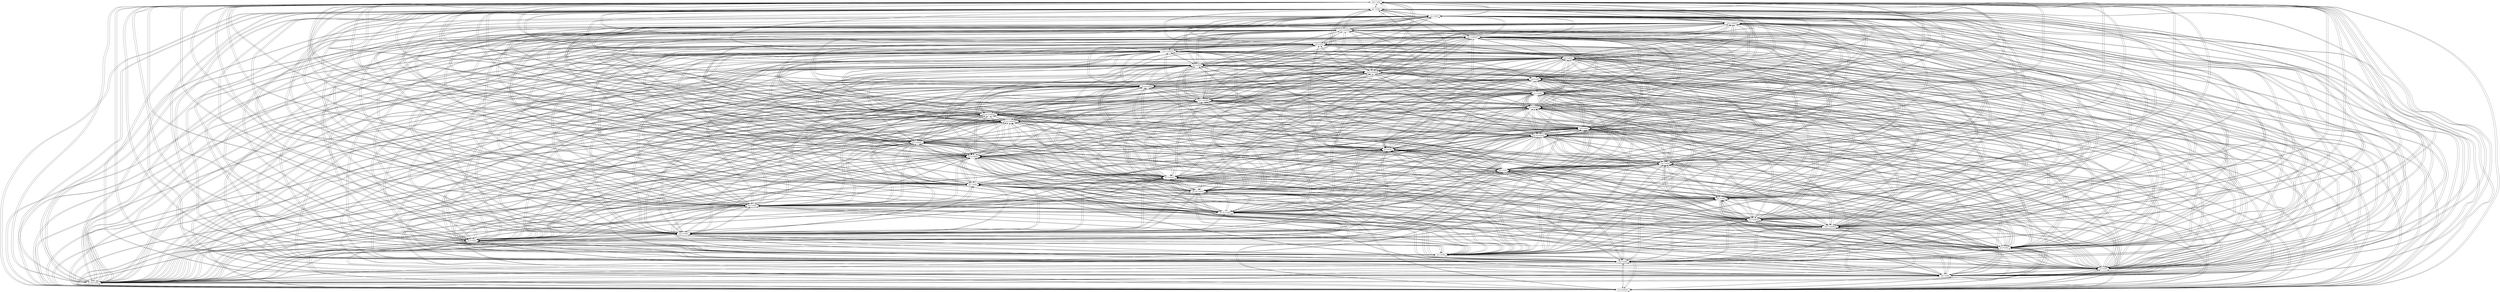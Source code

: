 digraph  {
	"sbjv.1-balEj"	 [cell="sbjv.1",
		tense=sbjv,
		weight=0.66];
	"sbjv.1-balEj" -> "sbjv.1-balEj"	 [weight=0.66];
	"ipf.1-balEjE"	 [cell="ipf.1",
		tense=ipf,
		weight=1.0];
	"sbjv.1-balEj" -> "ipf.1-balEjE"	 [weight=1.0];
	"fut.4-balEj6rô"	 [cell="fut.4",
		tense=fut,
		weight=0.41];
	"sbjv.1-balEj" -> "fut.4-balEj6rô"	 [weight=0.41];
	"pst.sbj.3-balEji"	 [cell="pst.sbj.3",
		tense="pst.sbj",
		weight=0.04];
	"sbjv.1-balEj" -> "pst.sbj.3-balEji"	 [weight=0.002];
	"sbjv.3-balEj"	 [cell="sbjv.3",
		tense=sbjv,
		weight=0.66];
	"sbjv.1-balEj" -> "sbjv.3-balEj"	 [weight=0.66];
	"prs.6-balEj"	 [cell="prs.6",
		tense=prs,
		weight=0.98];
	"sbjv.1-balEj" -> "prs.6-balEj"	 [weight=0.98];
	"imp.4-balEjô"	 [cell="imp.4",
		tense=imp,
		weight=1.0];
	"sbjv.1-balEj" -> "imp.4-balEjô"	 [weight=1.0];
	"pst.2-balEji"	 [cell="pst.2",
		tense=pst,
		weight=0.04];
	"sbjv.1-balEj" -> "pst.2-balEji"	 [weight=0.002];
	"pst.6-balEjir"	 [cell="pst.6",
		tense=pst,
		weight=0.04];
	"sbjv.1-balEj" -> "pst.6-balEjir"	 [weight=0.002];
	"pst.5-balEjit"	 [cell="pst.5",
		tense=pst,
		weight=0.04];
	"sbjv.1-balEj" -> "pst.5-balEjit"	 [weight=0.002];
	"sbjv.5-balEjE"	 [cell="sbjv.5",
		tense=sbjv,
		weight=1.0];
	"sbjv.1-balEj" -> "sbjv.5-balEjE"	 [weight=1.0];
	"cond.5-balEj6rjE"	 [cell="cond.5",
		tense=cond,
		weight=0.41];
	"sbjv.1-balEj" -> "cond.5-balEj6rjE"	 [weight=0.41];
	"fut.5-balEj6rE"	 [cell="fut.5",
		tense=fut,
		weight=0.41];
	"sbjv.1-balEj" -> "fut.5-balEj6rE"	 [weight=0.41];
	"pst.sbj.2-balEjis"	 [cell="pst.sbj.2",
		tense="pst.sbj",
		weight=0.04];
	"sbjv.1-balEj" -> "pst.sbj.2-balEjis"	 [weight=0.002];
	"sbjv.4-balEjô"	 [cell="sbjv.4",
		tense=sbjv,
		weight=1.0];
	"sbjv.1-balEj" -> "sbjv.4-balEjô"	 [weight=1.0];
	"prs.5-balEjE"	 [cell="prs.5",
		tense=prs,
		weight=1.0];
	"sbjv.1-balEj" -> "prs.5-balEjE"	 [weight=1.0];
	"pst.sbj.1-balEjis"	 [cell="pst.sbj.1",
		tense="pst.sbj",
		weight=0.04];
	"sbjv.1-balEj" -> "pst.sbj.1-balEjis"	 [weight=0.002];
	"pst.1-balEji"	 [cell="pst.1",
		tense=pst,
		weight=0.04];
	"sbjv.1-balEj" -> "pst.1-balEji"	 [weight=0.002];
	"fut.3-balEj6ra"	 [cell="fut.3",
		tense=fut,
		weight=0.41];
	"sbjv.1-balEj" -> "fut.3-balEj6ra"	 [weight=0.41];
	"sbjv.2-balEj"	 [cell="sbjv.2",
		tense=sbjv,
		weight=0.66];
	"sbjv.1-balEj" -> "sbjv.2-balEj"	 [weight=0.66];
	"imp.5-balEjE"	 [cell="imp.5",
		tense=imp,
		weight=1.0];
	"sbjv.1-balEj" -> "imp.5-balEjE"	 [weight=1.0];
	"fut.2-balEj6ra"	 [cell="fut.2",
		tense=fut,
		weight=0.41];
	"sbjv.1-balEj" -> "fut.2-balEj6ra"	 [weight=0.41];
	"ipf.4-balEjô"	 [cell="ipf.4",
		tense=ipf,
		weight=1.0];
	"sbjv.1-balEj" -> "ipf.4-balEjô"	 [weight=1.0];
	"pst.4-balEjim"	 [cell="pst.4",
		tense=pst,
		weight=0.04];
	"sbjv.1-balEj" -> "pst.4-balEjim"	 [weight=0.002];
	"pst.sbj.6-balEjis"	 [cell="pst.sbj.6",
		tense="pst.sbj",
		weight=0.04];
	"sbjv.1-balEj" -> "pst.sbj.6-balEjis"	 [weight=0.002];
	"ipf.6-balEjE"	 [cell="ipf.6",
		tense=ipf,
		weight=1.0];
	"sbjv.1-balEj" -> "ipf.6-balEjE"	 [weight=1.0];
	"pst.sbj.5-balEjisjE"	 [cell="pst.sbj.5",
		tense="pst.sbj",
		weight=0.04];
	"sbjv.1-balEj" -> "pst.sbj.5-balEjisjE"	 [weight=0.002];
	"pst.sbj.4-balEjisjô"	 [cell="pst.sbj.4",
		tense="pst.sbj",
		weight=0.04];
	"sbjv.1-balEj" -> "pst.sbj.4-balEjisjô"	 [weight=0.002];
	"fut.6-balEj6rô"	 [cell="fut.6",
		tense=fut,
		weight=0.41];
	"sbjv.1-balEj" -> "fut.6-balEj6rô"	 [weight=0.41];
	"cond.1-balEj6rE"	 [cell="cond.1",
		tense=cond,
		weight=0.41];
	"sbjv.1-balEj" -> "cond.1-balEj6rE"	 [weight=0.41];
	"prs.4-balEjô"	 [cell="prs.4",
		tense=prs,
		weight=1.0];
	"sbjv.1-balEj" -> "prs.4-balEjô"	 [weight=1.0];
	"prs.pcp-balEjâ"	 [cell="prs.pcp",
		tense="prs.pcp",
		weight=1.0];
	"sbjv.1-balEj" -> "prs.pcp-balEjâ"	 [weight=1.0];
	"sbjv.6-balEj"	 [cell="sbjv.6",
		tense=sbjv,
		weight=0.66];
	"sbjv.1-balEj" -> "sbjv.6-balEj"	 [weight=0.66];
	"cond.4-balEj6rjô"	 [cell="cond.4",
		tense=cond,
		weight=0.41];
	"sbjv.1-balEj" -> "cond.4-balEj6rjô"	 [weight=0.41];
	"ipf.3-balEjE"	 [cell="ipf.3",
		tense=ipf,
		weight=1.0];
	"sbjv.1-balEj" -> "ipf.3-balEjE"	 [weight=1.0];
	"ipf.2-balEjE"	 [cell="ipf.2",
		tense=ipf,
		weight=1.0];
	"sbjv.1-balEj" -> "ipf.2-balEjE"	 [weight=1.0];
	"cond.6-balEj6rE"	 [cell="cond.6",
		tense=cond,
		weight=0.41];
	"sbjv.1-balEj" -> "cond.6-balEj6rE"	 [weight=0.41];
	"ipf.5-balEjE"	 [cell="ipf.5",
		tense=ipf,
		weight=1.0];
	"sbjv.1-balEj" -> "ipf.5-balEjE"	 [weight=1.0];
	"fut.1-balEj6rE"	 [cell="fut.1",
		tense=fut,
		weight=0.41];
	"sbjv.1-balEj" -> "fut.1-balEj6rE"	 [weight=0.41];
	"cond.2-balEj6rE"	 [cell="cond.2",
		tense=cond,
		weight=0.41];
	"sbjv.1-balEj" -> "cond.2-balEj6rE"	 [weight=0.41];
	"cond.3-balEj6rE"	 [cell="cond.3",
		tense=cond,
		weight=0.41];
	"sbjv.1-balEj" -> "cond.3-balEj6rE"	 [weight=0.41];
	"pst.3-balEji"	 [cell="pst.3",
		tense=pst,
		weight=0.04];
	"sbjv.1-balEj" -> "pst.3-balEji"	 [weight=0.002];
	"ipf.1-balEjE" -> "sbjv.1-balEj"	 [weight=0.4356];
	"ipf.1-balEjE" -> "ipf.1-balEjE"	 [weight=1.0];
	"ipf.1-balEjE" -> "fut.4-balEj6rô"	 [weight=0.1681];
	"ipf.1-balEjE" -> "pst.sbj.3-balEji"	 [weight=0.0016];
	"ipf.1-balEjE" -> "sbjv.3-balEj"	 [weight=0.4356];
	"ipf.1-balEjE" -> "prs.6-balEj"	 [weight=0.9604];
	"ipf.1-balEjE" -> "imp.4-balEjô"	 [weight=1.0];
	"ipf.1-balEjE" -> "pst.2-balEji"	 [weight=0.0016];
	"ipf.1-balEjE" -> "pst.6-balEjir"	 [weight=0.0016];
	"ipf.1-balEjE" -> "pst.5-balEjit"	 [weight=0.0016];
	"ipf.1-balEjE" -> "sbjv.5-balEjE"	 [weight=1.0];
	"ipf.1-balEjE" -> "cond.5-balEj6rjE"	 [weight=0.1681];
	"ipf.1-balEjE" -> "fut.5-balEj6rE"	 [weight=0.1681];
	"ipf.1-balEjE" -> "pst.sbj.2-balEjis"	 [weight=0.0016];
	"ipf.1-balEjE" -> "sbjv.4-balEjô"	 [weight=1.0];
	"ipf.1-balEjE" -> "prs.5-balEjE"	 [weight=1.0];
	"ipf.1-balEjE" -> "pst.sbj.1-balEjis"	 [weight=0.0016];
	"ipf.1-balEjE" -> "pst.1-balEji"	 [weight=0.0016];
	"ipf.1-balEjE" -> "fut.3-balEj6ra"	 [weight=0.1681];
	"ipf.1-balEjE" -> "sbjv.2-balEj"	 [weight=0.4356];
	"ipf.1-balEjE" -> "imp.5-balEjE"	 [weight=1.0];
	"ipf.1-balEjE" -> "fut.2-balEj6ra"	 [weight=0.1681];
	"ipf.1-balEjE" -> "ipf.4-balEjô"	 [weight=1.0];
	"ipf.1-balEjE" -> "pst.4-balEjim"	 [weight=0.0016];
	"ipf.1-balEjE" -> "pst.sbj.6-balEjis"	 [weight=0.0016];
	"ipf.1-balEjE" -> "ipf.6-balEjE"	 [weight=1.0];
	"ipf.1-balEjE" -> "pst.sbj.5-balEjisjE"	 [weight=0.0016];
	"ipf.1-balEjE" -> "pst.sbj.4-balEjisjô"	 [weight=0.0016];
	"ipf.1-balEjE" -> "fut.6-balEj6rô"	 [weight=0.1681];
	"ipf.1-balEjE" -> "cond.1-balEj6rE"	 [weight=0.1681];
	"ipf.1-balEjE" -> "prs.4-balEjô"	 [weight=1.0];
	"ipf.1-balEjE" -> "prs.pcp-balEjâ"	 [weight=1.0];
	"ipf.1-balEjE" -> "sbjv.6-balEj"	 [weight=0.4356];
	"ipf.1-balEjE" -> "cond.4-balEj6rjô"	 [weight=0.1681];
	"ipf.1-balEjE" -> "ipf.3-balEjE"	 [weight=1.0];
	"ipf.1-balEjE" -> "ipf.2-balEjE"	 [weight=1.0];
	"ipf.1-balEjE" -> "cond.6-balEj6rE"	 [weight=0.1681];
	"ipf.1-balEjE" -> "ipf.5-balEjE"	 [weight=1.0];
	"ipf.1-balEjE" -> "fut.1-balEj6rE"	 [weight=0.1681];
	"ipf.1-balEjE" -> "cond.2-balEj6rE"	 [weight=0.1681];
	"ipf.1-balEjE" -> "cond.3-balEj6rE"	 [weight=0.1681];
	"ipf.1-balEjE" -> "pst.3-balEji"	 [weight=0.0016];
	"fut.4-balEj6rô" -> "sbjv.1-balEj"	 [weight=0.66];
	"fut.4-balEj6rô" -> "ipf.1-balEjE"	 [weight=1.0];
	"fut.4-balEj6rô" -> "fut.4-balEj6rô"	 [weight=0.41];
	"fut.4-balEj6rô" -> "pst.sbj.3-balEji"	 [weight=0.0004];
	"fut.4-balEj6rô" -> "sbjv.3-balEj"	 [weight=0.66];
	"fut.4-balEj6rô" -> "prs.6-balEj"	 [weight=0.98];
	"fut.4-balEj6rô" -> "imp.4-balEjô"	 [weight=1.0];
	"fut.4-balEj6rô" -> "pst.2-balEji"	 [weight=0.0004];
	"fut.4-balEj6rô" -> "pst.6-balEjir"	 [weight=0.0004];
	"fut.4-balEj6rô" -> "pst.5-balEjit"	 [weight=0.0004];
	"fut.4-balEj6rô" -> "sbjv.5-balEjE"	 [weight=1.0];
	"fut.4-balEj6rô" -> "cond.5-balEj6rjE"	 [weight=0.41];
	"fut.4-balEj6rô" -> "fut.5-balEj6rE"	 [weight=0.41];
	"fut.4-balEj6rô" -> "pst.sbj.2-balEjis"	 [weight=0.0004];
	"fut.4-balEj6rô" -> "sbjv.4-balEjô"	 [weight=1.0];
	"fut.4-balEj6rô" -> "prs.5-balEjE"	 [weight=1.0];
	"fut.4-balEj6rô" -> "pst.sbj.1-balEjis"	 [weight=0.0004];
	"fut.4-balEj6rô" -> "pst.1-balEji"	 [weight=0.0004];
	"fut.4-balEj6rô" -> "fut.3-balEj6ra"	 [weight=0.41];
	"fut.4-balEj6rô" -> "sbjv.2-balEj"	 [weight=0.66];
	"fut.4-balEj6rô" -> "imp.5-balEjE"	 [weight=1.0];
	"fut.4-balEj6rô" -> "fut.2-balEj6ra"	 [weight=0.41];
	"fut.4-balEj6rô" -> "ipf.4-balEjô"	 [weight=1.0];
	"fut.4-balEj6rô" -> "pst.4-balEjim"	 [weight=0.0004];
	"fut.4-balEj6rô" -> "pst.sbj.6-balEjis"	 [weight=0.0004];
	"fut.4-balEj6rô" -> "ipf.6-balEjE"	 [weight=1.0];
	"fut.4-balEj6rô" -> "pst.sbj.5-balEjisjE"	 [weight=0.0004];
	"fut.4-balEj6rô" -> "pst.sbj.4-balEjisjô"	 [weight=0.0004];
	"fut.4-balEj6rô" -> "fut.6-balEj6rô"	 [weight=0.41];
	"fut.4-balEj6rô" -> "cond.1-balEj6rE"	 [weight=0.41];
	"fut.4-balEj6rô" -> "prs.4-balEjô"	 [weight=1.0];
	"fut.4-balEj6rô" -> "prs.pcp-balEjâ"	 [weight=1.0];
	"fut.4-balEj6rô" -> "sbjv.6-balEj"	 [weight=0.66];
	"fut.4-balEj6rô" -> "cond.4-balEj6rjô"	 [weight=0.41];
	"fut.4-balEj6rô" -> "ipf.3-balEjE"	 [weight=1.0];
	"fut.4-balEj6rô" -> "ipf.2-balEjE"	 [weight=1.0];
	"fut.4-balEj6rô" -> "cond.6-balEj6rE"	 [weight=0.41];
	"fut.4-balEj6rô" -> "ipf.5-balEjE"	 [weight=1.0];
	"fut.4-balEj6rô" -> "fut.1-balEj6rE"	 [weight=0.41];
	"fut.4-balEj6rô" -> "cond.2-balEj6rE"	 [weight=0.41];
	"fut.4-balEj6rô" -> "cond.3-balEj6rE"	 [weight=0.41];
	"fut.4-balEj6rô" -> "pst.3-balEji"	 [weight=0.0004];
	"pst.sbj.3-balEji" -> "sbjv.1-balEj"	 [weight=0.2442];
	"pst.sbj.3-balEji" -> "ipf.1-balEjE"	 [weight=0.38];
	"pst.sbj.3-balEji" -> "fut.4-balEj6rô"	 [weight=0.0205];
	"pst.sbj.3-balEji" -> "pst.sbj.3-balEji"	 [weight=0.04];
	"pst.sbj.3-balEji" -> "sbjv.3-balEj"	 [weight=0.2442];
	"pst.sbj.3-balEji" -> "prs.6-balEj"	 [weight=0.3626];
	"pst.sbj.3-balEji" -> "imp.4-balEjô"	 [weight=0.38];
	"pst.sbj.3-balEji" -> "pst.2-balEji"	 [weight=0.04];
	"pst.sbj.3-balEji" -> "pst.6-balEjir"	 [weight=0.04];
	"pst.sbj.3-balEji" -> "pst.5-balEjit"	 [weight=0.04];
	"pst.sbj.3-balEji" -> "sbjv.5-balEjE"	 [weight=0.64];
	"pst.sbj.3-balEji" -> "cond.5-balEj6rjE"	 [weight=0.0205];
	"pst.sbj.3-balEji" -> "fut.5-balEj6rE"	 [weight=0.0205];
	"pst.sbj.3-balEji" -> "pst.sbj.2-balEjis"	 [weight=0.04];
	"pst.sbj.3-balEji" -> "sbjv.4-balEjô"	 [weight=0.64];
	"pst.sbj.3-balEji" -> "prs.5-balEjE"	 [weight=0.38];
	"pst.sbj.3-balEji" -> "pst.sbj.1-balEjis"	 [weight=0.04];
	"pst.sbj.3-balEji" -> "pst.1-balEji"	 [weight=0.04];
	"pst.sbj.3-balEji" -> "fut.3-balEj6ra"	 [weight=0.0205];
	"pst.sbj.3-balEji" -> "sbjv.2-balEj"	 [weight=0.2442];
	"pst.sbj.3-balEji" -> "imp.5-balEjE"	 [weight=0.38];
	"pst.sbj.3-balEji" -> "fut.2-balEj6ra"	 [weight=0.0205];
	"pst.sbj.3-balEji" -> "ipf.4-balEjô"	 [weight=0.64];
	"pst.sbj.3-balEji" -> "pst.4-balEjim"	 [weight=0.04];
	"pst.sbj.3-balEji" -> "pst.sbj.6-balEjis"	 [weight=0.04];
	"pst.sbj.3-balEji" -> "ipf.6-balEjE"	 [weight=0.38];
	"pst.sbj.3-balEji" -> "pst.sbj.5-balEjisjE"	 [weight=0.04];
	"pst.sbj.3-balEji" -> "pst.sbj.4-balEjisjô"	 [weight=0.04];
	"pst.sbj.3-balEji" -> "fut.6-balEj6rô"	 [weight=0.0205];
	"pst.sbj.3-balEji" -> "cond.1-balEj6rE"	 [weight=0.0205];
	"pst.sbj.3-balEji" -> "prs.4-balEjô"	 [weight=0.38];
	"pst.sbj.3-balEji" -> "prs.pcp-balEjâ"	 [weight=0.33];
	"pst.sbj.3-balEji" -> "sbjv.6-balEj"	 [weight=0.2442];
	"pst.sbj.3-balEji" -> "cond.4-balEj6rjô"	 [weight=0.0205];
	"pst.sbj.3-balEji" -> "ipf.3-balEjE"	 [weight=0.38];
	"pst.sbj.3-balEji" -> "ipf.2-balEjE"	 [weight=0.38];
	"pst.sbj.3-balEji" -> "cond.6-balEj6rE"	 [weight=0.0205];
	"pst.sbj.3-balEji" -> "ipf.5-balEjE"	 [weight=0.64];
	"pst.sbj.3-balEji" -> "fut.1-balEj6rE"	 [weight=0.0205];
	"pst.sbj.3-balEji" -> "cond.2-balEj6rE"	 [weight=0.0205];
	"pst.sbj.3-balEji" -> "cond.3-balEj6rE"	 [weight=0.0205];
	"pst.sbj.3-balEji" -> "pst.3-balEji"	 [weight=0.04];
	"sbjv.3-balEj" -> "sbjv.1-balEj"	 [weight=0.66];
	"sbjv.3-balEj" -> "ipf.1-balEjE"	 [weight=1.0];
	"sbjv.3-balEj" -> "fut.4-balEj6rô"	 [weight=0.41];
	"sbjv.3-balEj" -> "pst.sbj.3-balEji"	 [weight=0.002];
	"sbjv.3-balEj" -> "sbjv.3-balEj"	 [weight=0.66];
	"sbjv.3-balEj" -> "prs.6-balEj"	 [weight=0.98];
	"sbjv.3-balEj" -> "imp.4-balEjô"	 [weight=1.0];
	"sbjv.3-balEj" -> "pst.2-balEji"	 [weight=0.002];
	"sbjv.3-balEj" -> "pst.6-balEjir"	 [weight=0.002];
	"sbjv.3-balEj" -> "pst.5-balEjit"	 [weight=0.002];
	"sbjv.3-balEj" -> "sbjv.5-balEjE"	 [weight=1.0];
	"sbjv.3-balEj" -> "cond.5-balEj6rjE"	 [weight=0.41];
	"sbjv.3-balEj" -> "fut.5-balEj6rE"	 [weight=0.41];
	"sbjv.3-balEj" -> "pst.sbj.2-balEjis"	 [weight=0.002];
	"sbjv.3-balEj" -> "sbjv.4-balEjô"	 [weight=1.0];
	"sbjv.3-balEj" -> "prs.5-balEjE"	 [weight=1.0];
	"sbjv.3-balEj" -> "pst.sbj.1-balEjis"	 [weight=0.002];
	"sbjv.3-balEj" -> "pst.1-balEji"	 [weight=0.002];
	"sbjv.3-balEj" -> "fut.3-balEj6ra"	 [weight=0.41];
	"sbjv.3-balEj" -> "sbjv.2-balEj"	 [weight=0.66];
	"sbjv.3-balEj" -> "imp.5-balEjE"	 [weight=1.0];
	"sbjv.3-balEj" -> "fut.2-balEj6ra"	 [weight=0.41];
	"sbjv.3-balEj" -> "ipf.4-balEjô"	 [weight=1.0];
	"sbjv.3-balEj" -> "pst.4-balEjim"	 [weight=0.002];
	"sbjv.3-balEj" -> "pst.sbj.6-balEjis"	 [weight=0.002];
	"sbjv.3-balEj" -> "ipf.6-balEjE"	 [weight=1.0];
	"sbjv.3-balEj" -> "pst.sbj.5-balEjisjE"	 [weight=0.002];
	"sbjv.3-balEj" -> "pst.sbj.4-balEjisjô"	 [weight=0.002];
	"sbjv.3-balEj" -> "fut.6-balEj6rô"	 [weight=0.41];
	"sbjv.3-balEj" -> "cond.1-balEj6rE"	 [weight=0.41];
	"sbjv.3-balEj" -> "prs.4-balEjô"	 [weight=1.0];
	"sbjv.3-balEj" -> "prs.pcp-balEjâ"	 [weight=1.0];
	"sbjv.3-balEj" -> "sbjv.6-balEj"	 [weight=0.66];
	"sbjv.3-balEj" -> "cond.4-balEj6rjô"	 [weight=0.41];
	"sbjv.3-balEj" -> "ipf.3-balEjE"	 [weight=1.0];
	"sbjv.3-balEj" -> "ipf.2-balEjE"	 [weight=1.0];
	"sbjv.3-balEj" -> "cond.6-balEj6rE"	 [weight=0.41];
	"sbjv.3-balEj" -> "ipf.5-balEjE"	 [weight=1.0];
	"sbjv.3-balEj" -> "fut.1-balEj6rE"	 [weight=0.41];
	"sbjv.3-balEj" -> "cond.2-balEj6rE"	 [weight=0.41];
	"sbjv.3-balEj" -> "cond.3-balEj6rE"	 [weight=0.41];
	"sbjv.3-balEj" -> "pst.3-balEji"	 [weight=0.002];
	"prs.6-balEj" -> "sbjv.1-balEj"	 [weight=0.66];
	"prs.6-balEj" -> "ipf.1-balEjE"	 [weight=1.0];
	"prs.6-balEj" -> "fut.4-balEj6rô"	 [weight=0.41];
	"prs.6-balEj" -> "pst.sbj.3-balEji"	 [weight=0.002];
	"prs.6-balEj" -> "sbjv.3-balEj"	 [weight=0.66];
	"prs.6-balEj" -> "prs.6-balEj"	 [weight=0.98];
	"prs.6-balEj" -> "imp.4-balEjô"	 [weight=1.0];
	"prs.6-balEj" -> "pst.2-balEji"	 [weight=0.002];
	"prs.6-balEj" -> "pst.6-balEjir"	 [weight=0.002];
	"prs.6-balEj" -> "pst.5-balEjit"	 [weight=0.002];
	"prs.6-balEj" -> "sbjv.5-balEjE"	 [weight=1.0];
	"prs.6-balEj" -> "cond.5-balEj6rjE"	 [weight=0.41];
	"prs.6-balEj" -> "fut.5-balEj6rE"	 [weight=0.41];
	"prs.6-balEj" -> "pst.sbj.2-balEjis"	 [weight=0.002];
	"prs.6-balEj" -> "sbjv.4-balEjô"	 [weight=1.0];
	"prs.6-balEj" -> "prs.5-balEjE"	 [weight=1.0];
	"prs.6-balEj" -> "pst.sbj.1-balEjis"	 [weight=0.002];
	"prs.6-balEj" -> "pst.1-balEji"	 [weight=0.002];
	"prs.6-balEj" -> "fut.3-balEj6ra"	 [weight=0.41];
	"prs.6-balEj" -> "sbjv.2-balEj"	 [weight=0.66];
	"prs.6-balEj" -> "imp.5-balEjE"	 [weight=1.0];
	"prs.6-balEj" -> "fut.2-balEj6ra"	 [weight=0.41];
	"prs.6-balEj" -> "ipf.4-balEjô"	 [weight=1.0];
	"prs.6-balEj" -> "pst.4-balEjim"	 [weight=0.002];
	"prs.6-balEj" -> "pst.sbj.6-balEjis"	 [weight=0.002];
	"prs.6-balEj" -> "ipf.6-balEjE"	 [weight=1.0];
	"prs.6-balEj" -> "pst.sbj.5-balEjisjE"	 [weight=0.002];
	"prs.6-balEj" -> "pst.sbj.4-balEjisjô"	 [weight=0.002];
	"prs.6-balEj" -> "fut.6-balEj6rô"	 [weight=0.41];
	"prs.6-balEj" -> "cond.1-balEj6rE"	 [weight=0.41];
	"prs.6-balEj" -> "prs.4-balEjô"	 [weight=1.0];
	"prs.6-balEj" -> "prs.pcp-balEjâ"	 [weight=1.0];
	"prs.6-balEj" -> "sbjv.6-balEj"	 [weight=0.66];
	"prs.6-balEj" -> "cond.4-balEj6rjô"	 [weight=0.41];
	"prs.6-balEj" -> "ipf.3-balEjE"	 [weight=1.0];
	"prs.6-balEj" -> "ipf.2-balEjE"	 [weight=1.0];
	"prs.6-balEj" -> "cond.6-balEj6rE"	 [weight=0.41];
	"prs.6-balEj" -> "ipf.5-balEjE"	 [weight=1.0];
	"prs.6-balEj" -> "fut.1-balEj6rE"	 [weight=0.41];
	"prs.6-balEj" -> "cond.2-balEj6rE"	 [weight=0.41];
	"prs.6-balEj" -> "cond.3-balEj6rE"	 [weight=0.41];
	"prs.6-balEj" -> "pst.3-balEji"	 [weight=0.002];
	"imp.4-balEjô" -> "sbjv.1-balEj"	 [weight=0.4488];
	"imp.4-balEjô" -> "ipf.1-balEjE"	 [weight=1.0];
	"imp.4-balEjô" -> "fut.4-balEj6rô"	 [weight=0.1681];
	"imp.4-balEjô" -> "pst.sbj.3-balEji"	 [weight=0.0016];
	"imp.4-balEjô" -> "sbjv.3-balEj"	 [weight=0.4488];
	"imp.4-balEjô" -> "prs.6-balEj"	 [weight=0.9604];
	"imp.4-balEjô" -> "imp.4-balEjô"	 [weight=1.0];
	"imp.4-balEjô" -> "pst.2-balEji"	 [weight=0.0016];
	"imp.4-balEjô" -> "pst.6-balEjir"	 [weight=0.0016];
	"imp.4-balEjô" -> "pst.5-balEjit"	 [weight=0.0016];
	"imp.4-balEjô" -> "sbjv.5-balEjE"	 [weight=1.0];
	"imp.4-balEjô" -> "cond.5-balEj6rjE"	 [weight=0.1681];
	"imp.4-balEjô" -> "fut.5-balEj6rE"	 [weight=0.1681];
	"imp.4-balEjô" -> "pst.sbj.2-balEjis"	 [weight=0.0016];
	"imp.4-balEjô" -> "sbjv.4-balEjô"	 [weight=1.0];
	"imp.4-balEjô" -> "prs.5-balEjE"	 [weight=1.0];
	"imp.4-balEjô" -> "pst.sbj.1-balEjis"	 [weight=0.0016];
	"imp.4-balEjô" -> "pst.1-balEji"	 [weight=0.0016];
	"imp.4-balEjô" -> "fut.3-balEj6ra"	 [weight=0.1681];
	"imp.4-balEjô" -> "sbjv.2-balEj"	 [weight=0.4488];
	"imp.4-balEjô" -> "imp.5-balEjE"	 [weight=1.0];
	"imp.4-balEjô" -> "fut.2-balEj6ra"	 [weight=0.1681];
	"imp.4-balEjô" -> "ipf.4-balEjô"	 [weight=1.0];
	"imp.4-balEjô" -> "pst.4-balEjim"	 [weight=0.0016];
	"imp.4-balEjô" -> "pst.sbj.6-balEjis"	 [weight=0.0016];
	"imp.4-balEjô" -> "ipf.6-balEjE"	 [weight=1.0];
	"imp.4-balEjô" -> "pst.sbj.5-balEjisjE"	 [weight=0.0016];
	"imp.4-balEjô" -> "pst.sbj.4-balEjisjô"	 [weight=0.0016];
	"imp.4-balEjô" -> "fut.6-balEj6rô"	 [weight=0.1681];
	"imp.4-balEjô" -> "cond.1-balEj6rE"	 [weight=0.1681];
	"imp.4-balEjô" -> "prs.4-balEjô"	 [weight=1.0];
	"imp.4-balEjô" -> "prs.pcp-balEjâ"	 [weight=1.0];
	"imp.4-balEjô" -> "sbjv.6-balEj"	 [weight=0.4488];
	"imp.4-balEjô" -> "cond.4-balEj6rjô"	 [weight=0.1681];
	"imp.4-balEjô" -> "ipf.3-balEjE"	 [weight=1.0];
	"imp.4-balEjô" -> "ipf.2-balEjE"	 [weight=1.0];
	"imp.4-balEjô" -> "cond.6-balEj6rE"	 [weight=0.1681];
	"imp.4-balEjô" -> "ipf.5-balEjE"	 [weight=1.0];
	"imp.4-balEjô" -> "fut.1-balEj6rE"	 [weight=0.1681];
	"imp.4-balEjô" -> "cond.2-balEj6rE"	 [weight=0.1681];
	"imp.4-balEjô" -> "cond.3-balEj6rE"	 [weight=0.1681];
	"imp.4-balEjô" -> "pst.3-balEji"	 [weight=0.0016];
	"pst.2-balEji" -> "sbjv.1-balEj"	 [weight=0.2442];
	"pst.2-balEji" -> "ipf.1-balEjE"	 [weight=0.38];
	"pst.2-balEji" -> "fut.4-balEj6rô"	 [weight=0.0205];
	"pst.2-balEji" -> "pst.sbj.3-balEji"	 [weight=0.04];
	"pst.2-balEji" -> "sbjv.3-balEj"	 [weight=0.2442];
	"pst.2-balEji" -> "prs.6-balEj"	 [weight=0.3626];
	"pst.2-balEji" -> "imp.4-balEjô"	 [weight=0.38];
	"pst.2-balEji" -> "pst.2-balEji"	 [weight=0.04];
	"pst.2-balEji" -> "pst.6-balEjir"	 [weight=0.04];
	"pst.2-balEji" -> "pst.5-balEjit"	 [weight=0.04];
	"pst.2-balEji" -> "sbjv.5-balEjE"	 [weight=0.64];
	"pst.2-balEji" -> "cond.5-balEj6rjE"	 [weight=0.0205];
	"pst.2-balEji" -> "fut.5-balEj6rE"	 [weight=0.0205];
	"pst.2-balEji" -> "pst.sbj.2-balEjis"	 [weight=0.04];
	"pst.2-balEji" -> "sbjv.4-balEjô"	 [weight=0.64];
	"pst.2-balEji" -> "prs.5-balEjE"	 [weight=0.38];
	"pst.2-balEji" -> "pst.sbj.1-balEjis"	 [weight=0.04];
	"pst.2-balEji" -> "pst.1-balEji"	 [weight=0.04];
	"pst.2-balEji" -> "fut.3-balEj6ra"	 [weight=0.0205];
	"pst.2-balEji" -> "sbjv.2-balEj"	 [weight=0.2442];
	"pst.2-balEji" -> "imp.5-balEjE"	 [weight=0.38];
	"pst.2-balEji" -> "fut.2-balEj6ra"	 [weight=0.0205];
	"pst.2-balEji" -> "ipf.4-balEjô"	 [weight=0.64];
	"pst.2-balEji" -> "pst.4-balEjim"	 [weight=0.04];
	"pst.2-balEji" -> "pst.sbj.6-balEjis"	 [weight=0.04];
	"pst.2-balEji" -> "ipf.6-balEjE"	 [weight=0.38];
	"pst.2-balEji" -> "pst.sbj.5-balEjisjE"	 [weight=0.04];
	"pst.2-balEji" -> "pst.sbj.4-balEjisjô"	 [weight=0.04];
	"pst.2-balEji" -> "fut.6-balEj6rô"	 [weight=0.0205];
	"pst.2-balEji" -> "cond.1-balEj6rE"	 [weight=0.0205];
	"pst.2-balEji" -> "prs.4-balEjô"	 [weight=0.38];
	"pst.2-balEji" -> "prs.pcp-balEjâ"	 [weight=0.33];
	"pst.2-balEji" -> "sbjv.6-balEj"	 [weight=0.2442];
	"pst.2-balEji" -> "cond.4-balEj6rjô"	 [weight=0.0205];
	"pst.2-balEji" -> "ipf.3-balEjE"	 [weight=0.38];
	"pst.2-balEji" -> "ipf.2-balEjE"	 [weight=0.38];
	"pst.2-balEji" -> "cond.6-balEj6rE"	 [weight=0.0205];
	"pst.2-balEji" -> "ipf.5-balEjE"	 [weight=0.64];
	"pst.2-balEji" -> "fut.1-balEj6rE"	 [weight=0.0205];
	"pst.2-balEji" -> "cond.2-balEj6rE"	 [weight=0.0205];
	"pst.2-balEji" -> "cond.3-balEj6rE"	 [weight=0.0205];
	"pst.2-balEji" -> "pst.3-balEji"	 [weight=0.04];
	"pst.6-balEjir" -> "sbjv.1-balEj"	 [weight=0.2442];
	"pst.6-balEjir" -> "ipf.1-balEjE"	 [weight=0.38];
	"pst.6-balEjir" -> "fut.4-balEj6rô"	 [weight=0.0205];
	"pst.6-balEjir" -> "pst.sbj.3-balEji"	 [weight=0.04];
	"pst.6-balEjir" -> "sbjv.3-balEj"	 [weight=0.2442];
	"pst.6-balEjir" -> "prs.6-balEj"	 [weight=0.3626];
	"pst.6-balEjir" -> "imp.4-balEjô"	 [weight=0.38];
	"pst.6-balEjir" -> "pst.2-balEji"	 [weight=0.04];
	"pst.6-balEjir" -> "pst.6-balEjir"	 [weight=0.04];
	"pst.6-balEjir" -> "pst.5-balEjit"	 [weight=0.04];
	"pst.6-balEjir" -> "sbjv.5-balEjE"	 [weight=0.64];
	"pst.6-balEjir" -> "cond.5-balEj6rjE"	 [weight=0.0205];
	"pst.6-balEjir" -> "fut.5-balEj6rE"	 [weight=0.0205];
	"pst.6-balEjir" -> "pst.sbj.2-balEjis"	 [weight=0.04];
	"pst.6-balEjir" -> "sbjv.4-balEjô"	 [weight=0.64];
	"pst.6-balEjir" -> "prs.5-balEjE"	 [weight=0.38];
	"pst.6-balEjir" -> "pst.sbj.1-balEjis"	 [weight=0.04];
	"pst.6-balEjir" -> "pst.1-balEji"	 [weight=0.04];
	"pst.6-balEjir" -> "fut.3-balEj6ra"	 [weight=0.0205];
	"pst.6-balEjir" -> "sbjv.2-balEj"	 [weight=0.2442];
	"pst.6-balEjir" -> "imp.5-balEjE"	 [weight=0.38];
	"pst.6-balEjir" -> "fut.2-balEj6ra"	 [weight=0.0205];
	"pst.6-balEjir" -> "ipf.4-balEjô"	 [weight=0.64];
	"pst.6-balEjir" -> "pst.4-balEjim"	 [weight=0.04];
	"pst.6-balEjir" -> "pst.sbj.6-balEjis"	 [weight=0.04];
	"pst.6-balEjir" -> "ipf.6-balEjE"	 [weight=0.38];
	"pst.6-balEjir" -> "pst.sbj.5-balEjisjE"	 [weight=0.04];
	"pst.6-balEjir" -> "pst.sbj.4-balEjisjô"	 [weight=0.04];
	"pst.6-balEjir" -> "fut.6-balEj6rô"	 [weight=0.0205];
	"pst.6-balEjir" -> "cond.1-balEj6rE"	 [weight=0.0205];
	"pst.6-balEjir" -> "prs.4-balEjô"	 [weight=0.38];
	"pst.6-balEjir" -> "prs.pcp-balEjâ"	 [weight=0.33];
	"pst.6-balEjir" -> "sbjv.6-balEj"	 [weight=0.2442];
	"pst.6-balEjir" -> "cond.4-balEj6rjô"	 [weight=0.0205];
	"pst.6-balEjir" -> "ipf.3-balEjE"	 [weight=0.38];
	"pst.6-balEjir" -> "ipf.2-balEjE"	 [weight=0.38];
	"pst.6-balEjir" -> "cond.6-balEj6rE"	 [weight=0.0205];
	"pst.6-balEjir" -> "ipf.5-balEjE"	 [weight=0.64];
	"pst.6-balEjir" -> "fut.1-balEj6rE"	 [weight=0.0205];
	"pst.6-balEjir" -> "cond.2-balEj6rE"	 [weight=0.0205];
	"pst.6-balEjir" -> "cond.3-balEj6rE"	 [weight=0.0205];
	"pst.6-balEjir" -> "pst.3-balEji"	 [weight=0.04];
	"pst.5-balEjit" -> "sbjv.1-balEj"	 [weight=0.2442];
	"pst.5-balEjit" -> "ipf.1-balEjE"	 [weight=0.38];
	"pst.5-balEjit" -> "fut.4-balEj6rô"	 [weight=0.0205];
	"pst.5-balEjit" -> "pst.sbj.3-balEji"	 [weight=0.04];
	"pst.5-balEjit" -> "sbjv.3-balEj"	 [weight=0.2442];
	"pst.5-balEjit" -> "prs.6-balEj"	 [weight=0.3626];
	"pst.5-balEjit" -> "imp.4-balEjô"	 [weight=0.38];
	"pst.5-balEjit" -> "pst.2-balEji"	 [weight=0.04];
	"pst.5-balEjit" -> "pst.6-balEjir"	 [weight=0.04];
	"pst.5-balEjit" -> "pst.5-balEjit"	 [weight=0.04];
	"pst.5-balEjit" -> "sbjv.5-balEjE"	 [weight=0.64];
	"pst.5-balEjit" -> "cond.5-balEj6rjE"	 [weight=0.0205];
	"pst.5-balEjit" -> "fut.5-balEj6rE"	 [weight=0.0205];
	"pst.5-balEjit" -> "pst.sbj.2-balEjis"	 [weight=0.04];
	"pst.5-balEjit" -> "sbjv.4-balEjô"	 [weight=0.64];
	"pst.5-balEjit" -> "prs.5-balEjE"	 [weight=0.38];
	"pst.5-balEjit" -> "pst.sbj.1-balEjis"	 [weight=0.04];
	"pst.5-balEjit" -> "pst.1-balEji"	 [weight=0.04];
	"pst.5-balEjit" -> "fut.3-balEj6ra"	 [weight=0.0205];
	"pst.5-balEjit" -> "sbjv.2-balEj"	 [weight=0.2442];
	"pst.5-balEjit" -> "imp.5-balEjE"	 [weight=0.38];
	"pst.5-balEjit" -> "fut.2-balEj6ra"	 [weight=0.0205];
	"pst.5-balEjit" -> "ipf.4-balEjô"	 [weight=0.64];
	"pst.5-balEjit" -> "pst.4-balEjim"	 [weight=0.04];
	"pst.5-balEjit" -> "pst.sbj.6-balEjis"	 [weight=0.04];
	"pst.5-balEjit" -> "ipf.6-balEjE"	 [weight=0.38];
	"pst.5-balEjit" -> "pst.sbj.5-balEjisjE"	 [weight=0.04];
	"pst.5-balEjit" -> "pst.sbj.4-balEjisjô"	 [weight=0.04];
	"pst.5-balEjit" -> "fut.6-balEj6rô"	 [weight=0.0205];
	"pst.5-balEjit" -> "cond.1-balEj6rE"	 [weight=0.0205];
	"pst.5-balEjit" -> "prs.4-balEjô"	 [weight=0.38];
	"pst.5-balEjit" -> "prs.pcp-balEjâ"	 [weight=0.33];
	"pst.5-balEjit" -> "sbjv.6-balEj"	 [weight=0.2442];
	"pst.5-balEjit" -> "cond.4-balEj6rjô"	 [weight=0.0205];
	"pst.5-balEjit" -> "ipf.3-balEjE"	 [weight=0.38];
	"pst.5-balEjit" -> "ipf.2-balEjE"	 [weight=0.38];
	"pst.5-balEjit" -> "cond.6-balEj6rE"	 [weight=0.0205];
	"pst.5-balEjit" -> "ipf.5-balEjE"	 [weight=0.64];
	"pst.5-balEjit" -> "fut.1-balEj6rE"	 [weight=0.0205];
	"pst.5-balEjit" -> "cond.2-balEj6rE"	 [weight=0.0205];
	"pst.5-balEjit" -> "cond.3-balEj6rE"	 [weight=0.0205];
	"pst.5-balEjit" -> "pst.3-balEji"	 [weight=0.04];
	"sbjv.5-balEjE" -> "sbjv.1-balEj"	 [weight=0.3564];
	"sbjv.5-balEjE" -> "ipf.1-balEjE"	 [weight=0.08];
	"sbjv.5-balEjE" -> "fut.4-balEj6rô"	 [weight=0.1681];
	"sbjv.5-balEjE" -> "pst.sbj.3-balEji"	 [weight=0.0008];
	"sbjv.5-balEjE" -> "sbjv.3-balEj"	 [weight=0.3564];
	"sbjv.5-balEjE" -> "prs.6-balEj"	 [weight=0.1176];
	"sbjv.5-balEjE" -> "imp.4-balEjô"	 [weight=0.08];
	"sbjv.5-balEjE" -> "pst.2-balEji"	 [weight=0.0008];
	"sbjv.5-balEjE" -> "pst.6-balEjir"	 [weight=0.0008];
	"sbjv.5-balEjE" -> "pst.5-balEjit"	 [weight=0.0008];
	"sbjv.5-balEjE" -> "sbjv.5-balEjE"	 [weight=1.0];
	"sbjv.5-balEjE" -> "cond.5-balEj6rjE"	 [weight=0.1681];
	"sbjv.5-balEjE" -> "fut.5-balEj6rE"	 [weight=0.1681];
	"sbjv.5-balEjE" -> "pst.sbj.2-balEjis"	 [weight=0.0008];
	"sbjv.5-balEjE" -> "sbjv.4-balEjô"	 [weight=1.0];
	"sbjv.5-balEjE" -> "prs.5-balEjE"	 [weight=0.08];
	"sbjv.5-balEjE" -> "pst.sbj.1-balEjis"	 [weight=0.0008];
	"sbjv.5-balEjE" -> "pst.1-balEji"	 [weight=0.0008];
	"sbjv.5-balEjE" -> "fut.3-balEj6ra"	 [weight=0.1681];
	"sbjv.5-balEjE" -> "sbjv.2-balEj"	 [weight=0.3564];
	"sbjv.5-balEjE" -> "imp.5-balEjE"	 [weight=0.08];
	"sbjv.5-balEjE" -> "fut.2-balEj6ra"	 [weight=0.1681];
	"sbjv.5-balEjE" -> "ipf.4-balEjô"	 [weight=1.0];
	"sbjv.5-balEjE" -> "pst.4-balEjim"	 [weight=0.0008];
	"sbjv.5-balEjE" -> "pst.sbj.6-balEjis"	 [weight=0.0008];
	"sbjv.5-balEjE" -> "ipf.6-balEjE"	 [weight=0.08];
	"sbjv.5-balEjE" -> "pst.sbj.5-balEjisjE"	 [weight=0.0008];
	"sbjv.5-balEjE" -> "pst.sbj.4-balEjisjô"	 [weight=0.0008];
	"sbjv.5-balEjE" -> "fut.6-balEj6rô"	 [weight=0.1681];
	"sbjv.5-balEjE" -> "cond.1-balEj6rE"	 [weight=0.1681];
	"sbjv.5-balEjE" -> "prs.4-balEjô"	 [weight=0.08];
	"sbjv.5-balEjE" -> "prs.pcp-balEjâ"	 [weight=0.08];
	"sbjv.5-balEjE" -> "sbjv.6-balEj"	 [weight=0.3564];
	"sbjv.5-balEjE" -> "cond.4-balEj6rjô"	 [weight=0.1681];
	"sbjv.5-balEjE" -> "ipf.3-balEjE"	 [weight=0.08];
	"sbjv.5-balEjE" -> "ipf.2-balEjE"	 [weight=0.08];
	"sbjv.5-balEjE" -> "cond.6-balEj6rE"	 [weight=0.1681];
	"sbjv.5-balEjE" -> "ipf.5-balEjE"	 [weight=1.0];
	"sbjv.5-balEjE" -> "fut.1-balEj6rE"	 [weight=0.1681];
	"sbjv.5-balEjE" -> "cond.2-balEj6rE"	 [weight=0.1681];
	"sbjv.5-balEjE" -> "cond.3-balEj6rE"	 [weight=0.1681];
	"sbjv.5-balEjE" -> "pst.3-balEji"	 [weight=0.0008];
	"cond.5-balEj6rjE" -> "sbjv.1-balEj"	 [weight=0.66];
	"cond.5-balEj6rjE" -> "ipf.1-balEjE"	 [weight=1.0];
	"cond.5-balEj6rjE" -> "fut.4-balEj6rô"	 [weight=0.41];
	"cond.5-balEj6rjE" -> "pst.sbj.3-balEji"	 [weight=0.0004];
	"cond.5-balEj6rjE" -> "sbjv.3-balEj"	 [weight=0.66];
	"cond.5-balEj6rjE" -> "prs.6-balEj"	 [weight=0.98];
	"cond.5-balEj6rjE" -> "imp.4-balEjô"	 [weight=1.0];
	"cond.5-balEj6rjE" -> "pst.2-balEji"	 [weight=0.0004];
	"cond.5-balEj6rjE" -> "pst.6-balEjir"	 [weight=0.0004];
	"cond.5-balEj6rjE" -> "pst.5-balEjit"	 [weight=0.0004];
	"cond.5-balEj6rjE" -> "sbjv.5-balEjE"	 [weight=1.0];
	"cond.5-balEj6rjE" -> "cond.5-balEj6rjE"	 [weight=0.41];
	"cond.5-balEj6rjE" -> "fut.5-balEj6rE"	 [weight=0.41];
	"cond.5-balEj6rjE" -> "pst.sbj.2-balEjis"	 [weight=0.0004];
	"cond.5-balEj6rjE" -> "sbjv.4-balEjô"	 [weight=1.0];
	"cond.5-balEj6rjE" -> "prs.5-balEjE"	 [weight=1.0];
	"cond.5-balEj6rjE" -> "pst.sbj.1-balEjis"	 [weight=0.0004];
	"cond.5-balEj6rjE" -> "pst.1-balEji"	 [weight=0.0004];
	"cond.5-balEj6rjE" -> "fut.3-balEj6ra"	 [weight=0.41];
	"cond.5-balEj6rjE" -> "sbjv.2-balEj"	 [weight=0.66];
	"cond.5-balEj6rjE" -> "imp.5-balEjE"	 [weight=1.0];
	"cond.5-balEj6rjE" -> "fut.2-balEj6ra"	 [weight=0.41];
	"cond.5-balEj6rjE" -> "ipf.4-balEjô"	 [weight=1.0];
	"cond.5-balEj6rjE" -> "pst.4-balEjim"	 [weight=0.0004];
	"cond.5-balEj6rjE" -> "pst.sbj.6-balEjis"	 [weight=0.0004];
	"cond.5-balEj6rjE" -> "ipf.6-balEjE"	 [weight=1.0];
	"cond.5-balEj6rjE" -> "pst.sbj.5-balEjisjE"	 [weight=0.0004];
	"cond.5-balEj6rjE" -> "pst.sbj.4-balEjisjô"	 [weight=0.0004];
	"cond.5-balEj6rjE" -> "fut.6-balEj6rô"	 [weight=0.41];
	"cond.5-balEj6rjE" -> "cond.1-balEj6rE"	 [weight=0.41];
	"cond.5-balEj6rjE" -> "prs.4-balEjô"	 [weight=1.0];
	"cond.5-balEj6rjE" -> "prs.pcp-balEjâ"	 [weight=1.0];
	"cond.5-balEj6rjE" -> "sbjv.6-balEj"	 [weight=0.66];
	"cond.5-balEj6rjE" -> "cond.4-balEj6rjô"	 [weight=0.41];
	"cond.5-balEj6rjE" -> "ipf.3-balEjE"	 [weight=1.0];
	"cond.5-balEj6rjE" -> "ipf.2-balEjE"	 [weight=1.0];
	"cond.5-balEj6rjE" -> "cond.6-balEj6rE"	 [weight=0.41];
	"cond.5-balEj6rjE" -> "ipf.5-balEjE"	 [weight=1.0];
	"cond.5-balEj6rjE" -> "fut.1-balEj6rE"	 [weight=0.41];
	"cond.5-balEj6rjE" -> "cond.2-balEj6rE"	 [weight=0.41];
	"cond.5-balEj6rjE" -> "cond.3-balEj6rE"	 [weight=0.41];
	"cond.5-balEj6rjE" -> "pst.3-balEji"	 [weight=0.0004];
	"fut.5-balEj6rE" -> "sbjv.1-balEj"	 [weight=0.66];
	"fut.5-balEj6rE" -> "ipf.1-balEjE"	 [weight=1.0];
	"fut.5-balEj6rE" -> "fut.4-balEj6rô"	 [weight=0.41];
	"fut.5-balEj6rE" -> "pst.sbj.3-balEji"	 [weight=0.0004];
	"fut.5-balEj6rE" -> "sbjv.3-balEj"	 [weight=0.66];
	"fut.5-balEj6rE" -> "prs.6-balEj"	 [weight=0.98];
	"fut.5-balEj6rE" -> "imp.4-balEjô"	 [weight=1.0];
	"fut.5-balEj6rE" -> "pst.2-balEji"	 [weight=0.0004];
	"fut.5-balEj6rE" -> "pst.6-balEjir"	 [weight=0.0004];
	"fut.5-balEj6rE" -> "pst.5-balEjit"	 [weight=0.0004];
	"fut.5-balEj6rE" -> "sbjv.5-balEjE"	 [weight=1.0];
	"fut.5-balEj6rE" -> "cond.5-balEj6rjE"	 [weight=0.41];
	"fut.5-balEj6rE" -> "fut.5-balEj6rE"	 [weight=0.41];
	"fut.5-balEj6rE" -> "pst.sbj.2-balEjis"	 [weight=0.0004];
	"fut.5-balEj6rE" -> "sbjv.4-balEjô"	 [weight=1.0];
	"fut.5-balEj6rE" -> "prs.5-balEjE"	 [weight=1.0];
	"fut.5-balEj6rE" -> "pst.sbj.1-balEjis"	 [weight=0.0004];
	"fut.5-balEj6rE" -> "pst.1-balEji"	 [weight=0.0004];
	"fut.5-balEj6rE" -> "fut.3-balEj6ra"	 [weight=0.41];
	"fut.5-balEj6rE" -> "sbjv.2-balEj"	 [weight=0.66];
	"fut.5-balEj6rE" -> "imp.5-balEjE"	 [weight=1.0];
	"fut.5-balEj6rE" -> "fut.2-balEj6ra"	 [weight=0.41];
	"fut.5-balEj6rE" -> "ipf.4-balEjô"	 [weight=1.0];
	"fut.5-balEj6rE" -> "pst.4-balEjim"	 [weight=0.0004];
	"fut.5-balEj6rE" -> "pst.sbj.6-balEjis"	 [weight=0.0004];
	"fut.5-balEj6rE" -> "ipf.6-balEjE"	 [weight=1.0];
	"fut.5-balEj6rE" -> "pst.sbj.5-balEjisjE"	 [weight=0.0004];
	"fut.5-balEj6rE" -> "pst.sbj.4-balEjisjô"	 [weight=0.0004];
	"fut.5-balEj6rE" -> "fut.6-balEj6rô"	 [weight=0.41];
	"fut.5-balEj6rE" -> "cond.1-balEj6rE"	 [weight=0.41];
	"fut.5-balEj6rE" -> "prs.4-balEjô"	 [weight=1.0];
	"fut.5-balEj6rE" -> "prs.pcp-balEjâ"	 [weight=1.0];
	"fut.5-balEj6rE" -> "sbjv.6-balEj"	 [weight=0.66];
	"fut.5-balEj6rE" -> "cond.4-balEj6rjô"	 [weight=0.41];
	"fut.5-balEj6rE" -> "ipf.3-balEjE"	 [weight=1.0];
	"fut.5-balEj6rE" -> "ipf.2-balEjE"	 [weight=1.0];
	"fut.5-balEj6rE" -> "cond.6-balEj6rE"	 [weight=0.41];
	"fut.5-balEj6rE" -> "ipf.5-balEjE"	 [weight=1.0];
	"fut.5-balEj6rE" -> "fut.1-balEj6rE"	 [weight=0.41];
	"fut.5-balEj6rE" -> "cond.2-balEj6rE"	 [weight=0.41];
	"fut.5-balEj6rE" -> "cond.3-balEj6rE"	 [weight=0.41];
	"fut.5-balEj6rE" -> "pst.3-balEji"	 [weight=0.0004];
	"pst.sbj.2-balEjis" -> "sbjv.1-balEj"	 [weight=0.2442];
	"pst.sbj.2-balEjis" -> "ipf.1-balEjE"	 [weight=0.38];
	"pst.sbj.2-balEjis" -> "fut.4-balEj6rô"	 [weight=0.0205];
	"pst.sbj.2-balEjis" -> "pst.sbj.3-balEji"	 [weight=0.04];
	"pst.sbj.2-balEjis" -> "sbjv.3-balEj"	 [weight=0.2442];
	"pst.sbj.2-balEjis" -> "prs.6-balEj"	 [weight=0.3626];
	"pst.sbj.2-balEjis" -> "imp.4-balEjô"	 [weight=0.38];
	"pst.sbj.2-balEjis" -> "pst.2-balEji"	 [weight=0.04];
	"pst.sbj.2-balEjis" -> "pst.6-balEjir"	 [weight=0.04];
	"pst.sbj.2-balEjis" -> "pst.5-balEjit"	 [weight=0.04];
	"pst.sbj.2-balEjis" -> "sbjv.5-balEjE"	 [weight=0.64];
	"pst.sbj.2-balEjis" -> "cond.5-balEj6rjE"	 [weight=0.0205];
	"pst.sbj.2-balEjis" -> "fut.5-balEj6rE"	 [weight=0.0205];
	"pst.sbj.2-balEjis" -> "pst.sbj.2-balEjis"	 [weight=0.04];
	"pst.sbj.2-balEjis" -> "sbjv.4-balEjô"	 [weight=0.64];
	"pst.sbj.2-balEjis" -> "prs.5-balEjE"	 [weight=0.38];
	"pst.sbj.2-balEjis" -> "pst.sbj.1-balEjis"	 [weight=0.04];
	"pst.sbj.2-balEjis" -> "pst.1-balEji"	 [weight=0.04];
	"pst.sbj.2-balEjis" -> "fut.3-balEj6ra"	 [weight=0.0205];
	"pst.sbj.2-balEjis" -> "sbjv.2-balEj"	 [weight=0.2442];
	"pst.sbj.2-balEjis" -> "imp.5-balEjE"	 [weight=0.38];
	"pst.sbj.2-balEjis" -> "fut.2-balEj6ra"	 [weight=0.0205];
	"pst.sbj.2-balEjis" -> "ipf.4-balEjô"	 [weight=0.64];
	"pst.sbj.2-balEjis" -> "pst.4-balEjim"	 [weight=0.04];
	"pst.sbj.2-balEjis" -> "pst.sbj.6-balEjis"	 [weight=0.04];
	"pst.sbj.2-balEjis" -> "ipf.6-balEjE"	 [weight=0.38];
	"pst.sbj.2-balEjis" -> "pst.sbj.5-balEjisjE"	 [weight=0.04];
	"pst.sbj.2-balEjis" -> "pst.sbj.4-balEjisjô"	 [weight=0.04];
	"pst.sbj.2-balEjis" -> "fut.6-balEj6rô"	 [weight=0.0205];
	"pst.sbj.2-balEjis" -> "cond.1-balEj6rE"	 [weight=0.0205];
	"pst.sbj.2-balEjis" -> "prs.4-balEjô"	 [weight=0.38];
	"pst.sbj.2-balEjis" -> "prs.pcp-balEjâ"	 [weight=0.33];
	"pst.sbj.2-balEjis" -> "sbjv.6-balEj"	 [weight=0.2442];
	"pst.sbj.2-balEjis" -> "cond.4-balEj6rjô"	 [weight=0.0205];
	"pst.sbj.2-balEjis" -> "ipf.3-balEjE"	 [weight=0.38];
	"pst.sbj.2-balEjis" -> "ipf.2-balEjE"	 [weight=0.38];
	"pst.sbj.2-balEjis" -> "cond.6-balEj6rE"	 [weight=0.0205];
	"pst.sbj.2-balEjis" -> "ipf.5-balEjE"	 [weight=0.64];
	"pst.sbj.2-balEjis" -> "fut.1-balEj6rE"	 [weight=0.0205];
	"pst.sbj.2-balEjis" -> "cond.2-balEj6rE"	 [weight=0.0205];
	"pst.sbj.2-balEjis" -> "cond.3-balEj6rE"	 [weight=0.0205];
	"pst.sbj.2-balEjis" -> "pst.3-balEji"	 [weight=0.04];
	"sbjv.4-balEjô" -> "sbjv.1-balEj"	 [weight=0.3564];
	"sbjv.4-balEjô" -> "ipf.1-balEjE"	 [weight=0.08];
	"sbjv.4-balEjô" -> "fut.4-balEj6rô"	 [weight=0.1681];
	"sbjv.4-balEjô" -> "pst.sbj.3-balEji"	 [weight=0.0008];
	"sbjv.4-balEjô" -> "sbjv.3-balEj"	 [weight=0.3564];
	"sbjv.4-balEjô" -> "prs.6-balEj"	 [weight=0.1176];
	"sbjv.4-balEjô" -> "imp.4-balEjô"	 [weight=0.08];
	"sbjv.4-balEjô" -> "pst.2-balEji"	 [weight=0.0008];
	"sbjv.4-balEjô" -> "pst.6-balEjir"	 [weight=0.0008];
	"sbjv.4-balEjô" -> "pst.5-balEjit"	 [weight=0.0008];
	"sbjv.4-balEjô" -> "sbjv.5-balEjE"	 [weight=1.0];
	"sbjv.4-balEjô" -> "cond.5-balEj6rjE"	 [weight=0.1681];
	"sbjv.4-balEjô" -> "fut.5-balEj6rE"	 [weight=0.1681];
	"sbjv.4-balEjô" -> "pst.sbj.2-balEjis"	 [weight=0.0008];
	"sbjv.4-balEjô" -> "sbjv.4-balEjô"	 [weight=1.0];
	"sbjv.4-balEjô" -> "prs.5-balEjE"	 [weight=0.08];
	"sbjv.4-balEjô" -> "pst.sbj.1-balEjis"	 [weight=0.0008];
	"sbjv.4-balEjô" -> "pst.1-balEji"	 [weight=0.0008];
	"sbjv.4-balEjô" -> "fut.3-balEj6ra"	 [weight=0.1681];
	"sbjv.4-balEjô" -> "sbjv.2-balEj"	 [weight=0.3564];
	"sbjv.4-balEjô" -> "imp.5-balEjE"	 [weight=0.08];
	"sbjv.4-balEjô" -> "fut.2-balEj6ra"	 [weight=0.1681];
	"sbjv.4-balEjô" -> "ipf.4-balEjô"	 [weight=1.0];
	"sbjv.4-balEjô" -> "pst.4-balEjim"	 [weight=0.0008];
	"sbjv.4-balEjô" -> "pst.sbj.6-balEjis"	 [weight=0.0008];
	"sbjv.4-balEjô" -> "ipf.6-balEjE"	 [weight=0.08];
	"sbjv.4-balEjô" -> "pst.sbj.5-balEjisjE"	 [weight=0.0008];
	"sbjv.4-balEjô" -> "pst.sbj.4-balEjisjô"	 [weight=0.0008];
	"sbjv.4-balEjô" -> "fut.6-balEj6rô"	 [weight=0.1681];
	"sbjv.4-balEjô" -> "cond.1-balEj6rE"	 [weight=0.1681];
	"sbjv.4-balEjô" -> "prs.4-balEjô"	 [weight=0.08];
	"sbjv.4-balEjô" -> "prs.pcp-balEjâ"	 [weight=0.08];
	"sbjv.4-balEjô" -> "sbjv.6-balEj"	 [weight=0.3564];
	"sbjv.4-balEjô" -> "cond.4-balEj6rjô"	 [weight=0.1681];
	"sbjv.4-balEjô" -> "ipf.3-balEjE"	 [weight=0.08];
	"sbjv.4-balEjô" -> "ipf.2-balEjE"	 [weight=0.08];
	"sbjv.4-balEjô" -> "cond.6-balEj6rE"	 [weight=0.1681];
	"sbjv.4-balEjô" -> "ipf.5-balEjE"	 [weight=1.0];
	"sbjv.4-balEjô" -> "fut.1-balEj6rE"	 [weight=0.1681];
	"sbjv.4-balEjô" -> "cond.2-balEj6rE"	 [weight=0.1681];
	"sbjv.4-balEjô" -> "cond.3-balEj6rE"	 [weight=0.1681];
	"sbjv.4-balEjô" -> "pst.3-balEji"	 [weight=0.0008];
	"prs.5-balEjE" -> "sbjv.1-balEj"	 [weight=0.4356];
	"prs.5-balEjE" -> "ipf.1-balEjE"	 [weight=1.0];
	"prs.5-balEjE" -> "fut.4-balEj6rô"	 [weight=0.1681];
	"prs.5-balEjE" -> "pst.sbj.3-balEji"	 [weight=0.0016];
	"prs.5-balEjE" -> "sbjv.3-balEj"	 [weight=0.4356];
	"prs.5-balEjE" -> "prs.6-balEj"	 [weight=0.9604];
	"prs.5-balEjE" -> "imp.4-balEjô"	 [weight=1.0];
	"prs.5-balEjE" -> "pst.2-balEji"	 [weight=0.0016];
	"prs.5-balEjE" -> "pst.6-balEjir"	 [weight=0.0016];
	"prs.5-balEjE" -> "pst.5-balEjit"	 [weight=0.0016];
	"prs.5-balEjE" -> "sbjv.5-balEjE"	 [weight=1.0];
	"prs.5-balEjE" -> "cond.5-balEj6rjE"	 [weight=0.1681];
	"prs.5-balEjE" -> "fut.5-balEj6rE"	 [weight=0.1681];
	"prs.5-balEjE" -> "pst.sbj.2-balEjis"	 [weight=0.0016];
	"prs.5-balEjE" -> "sbjv.4-balEjô"	 [weight=1.0];
	"prs.5-balEjE" -> "prs.5-balEjE"	 [weight=1.0];
	"prs.5-balEjE" -> "pst.sbj.1-balEjis"	 [weight=0.0016];
	"prs.5-balEjE" -> "pst.1-balEji"	 [weight=0.0016];
	"prs.5-balEjE" -> "fut.3-balEj6ra"	 [weight=0.1681];
	"prs.5-balEjE" -> "sbjv.2-balEj"	 [weight=0.4356];
	"prs.5-balEjE" -> "imp.5-balEjE"	 [weight=1.0];
	"prs.5-balEjE" -> "fut.2-balEj6ra"	 [weight=0.1681];
	"prs.5-balEjE" -> "ipf.4-balEjô"	 [weight=1.0];
	"prs.5-balEjE" -> "pst.4-balEjim"	 [weight=0.0016];
	"prs.5-balEjE" -> "pst.sbj.6-balEjis"	 [weight=0.0016];
	"prs.5-balEjE" -> "ipf.6-balEjE"	 [weight=1.0];
	"prs.5-balEjE" -> "pst.sbj.5-balEjisjE"	 [weight=0.0016];
	"prs.5-balEjE" -> "pst.sbj.4-balEjisjô"	 [weight=0.0016];
	"prs.5-balEjE" -> "fut.6-balEj6rô"	 [weight=0.1681];
	"prs.5-balEjE" -> "cond.1-balEj6rE"	 [weight=0.1681];
	"prs.5-balEjE" -> "prs.4-balEjô"	 [weight=1.0];
	"prs.5-balEjE" -> "prs.pcp-balEjâ"	 [weight=1.0];
	"prs.5-balEjE" -> "sbjv.6-balEj"	 [weight=0.4356];
	"prs.5-balEjE" -> "cond.4-balEj6rjô"	 [weight=0.1681];
	"prs.5-balEjE" -> "ipf.3-balEjE"	 [weight=1.0];
	"prs.5-balEjE" -> "ipf.2-balEjE"	 [weight=1.0];
	"prs.5-balEjE" -> "cond.6-balEj6rE"	 [weight=0.1681];
	"prs.5-balEjE" -> "ipf.5-balEjE"	 [weight=1.0];
	"prs.5-balEjE" -> "fut.1-balEj6rE"	 [weight=0.1681];
	"prs.5-balEjE" -> "cond.2-balEj6rE"	 [weight=0.1681];
	"prs.5-balEjE" -> "cond.3-balEj6rE"	 [weight=0.1681];
	"prs.5-balEjE" -> "pst.3-balEji"	 [weight=0.0016];
	"pst.sbj.1-balEjis" -> "sbjv.1-balEj"	 [weight=0.2442];
	"pst.sbj.1-balEjis" -> "ipf.1-balEjE"	 [weight=0.38];
	"pst.sbj.1-balEjis" -> "fut.4-balEj6rô"	 [weight=0.0205];
	"pst.sbj.1-balEjis" -> "pst.sbj.3-balEji"	 [weight=0.04];
	"pst.sbj.1-balEjis" -> "sbjv.3-balEj"	 [weight=0.2442];
	"pst.sbj.1-balEjis" -> "prs.6-balEj"	 [weight=0.3626];
	"pst.sbj.1-balEjis" -> "imp.4-balEjô"	 [weight=0.38];
	"pst.sbj.1-balEjis" -> "pst.2-balEji"	 [weight=0.04];
	"pst.sbj.1-balEjis" -> "pst.6-balEjir"	 [weight=0.04];
	"pst.sbj.1-balEjis" -> "pst.5-balEjit"	 [weight=0.04];
	"pst.sbj.1-balEjis" -> "sbjv.5-balEjE"	 [weight=0.64];
	"pst.sbj.1-balEjis" -> "cond.5-balEj6rjE"	 [weight=0.0205];
	"pst.sbj.1-balEjis" -> "fut.5-balEj6rE"	 [weight=0.0205];
	"pst.sbj.1-balEjis" -> "pst.sbj.2-balEjis"	 [weight=0.04];
	"pst.sbj.1-balEjis" -> "sbjv.4-balEjô"	 [weight=0.64];
	"pst.sbj.1-balEjis" -> "prs.5-balEjE"	 [weight=0.38];
	"pst.sbj.1-balEjis" -> "pst.sbj.1-balEjis"	 [weight=0.04];
	"pst.sbj.1-balEjis" -> "pst.1-balEji"	 [weight=0.04];
	"pst.sbj.1-balEjis" -> "fut.3-balEj6ra"	 [weight=0.0205];
	"pst.sbj.1-balEjis" -> "sbjv.2-balEj"	 [weight=0.2442];
	"pst.sbj.1-balEjis" -> "imp.5-balEjE"	 [weight=0.38];
	"pst.sbj.1-balEjis" -> "fut.2-balEj6ra"	 [weight=0.0205];
	"pst.sbj.1-balEjis" -> "ipf.4-balEjô"	 [weight=0.64];
	"pst.sbj.1-balEjis" -> "pst.4-balEjim"	 [weight=0.04];
	"pst.sbj.1-balEjis" -> "pst.sbj.6-balEjis"	 [weight=0.04];
	"pst.sbj.1-balEjis" -> "ipf.6-balEjE"	 [weight=0.38];
	"pst.sbj.1-balEjis" -> "pst.sbj.5-balEjisjE"	 [weight=0.04];
	"pst.sbj.1-balEjis" -> "pst.sbj.4-balEjisjô"	 [weight=0.04];
	"pst.sbj.1-balEjis" -> "fut.6-balEj6rô"	 [weight=0.0205];
	"pst.sbj.1-balEjis" -> "cond.1-balEj6rE"	 [weight=0.0205];
	"pst.sbj.1-balEjis" -> "prs.4-balEjô"	 [weight=0.38];
	"pst.sbj.1-balEjis" -> "prs.pcp-balEjâ"	 [weight=0.33];
	"pst.sbj.1-balEjis" -> "sbjv.6-balEj"	 [weight=0.2442];
	"pst.sbj.1-balEjis" -> "cond.4-balEj6rjô"	 [weight=0.0205];
	"pst.sbj.1-balEjis" -> "ipf.3-balEjE"	 [weight=0.38];
	"pst.sbj.1-balEjis" -> "ipf.2-balEjE"	 [weight=0.38];
	"pst.sbj.1-balEjis" -> "cond.6-balEj6rE"	 [weight=0.0205];
	"pst.sbj.1-balEjis" -> "ipf.5-balEjE"	 [weight=0.64];
	"pst.sbj.1-balEjis" -> "fut.1-balEj6rE"	 [weight=0.0205];
	"pst.sbj.1-balEjis" -> "cond.2-balEj6rE"	 [weight=0.0205];
	"pst.sbj.1-balEjis" -> "cond.3-balEj6rE"	 [weight=0.0205];
	"pst.sbj.1-balEjis" -> "pst.3-balEji"	 [weight=0.04];
	"pst.1-balEji" -> "sbjv.1-balEj"	 [weight=0.2442];
	"pst.1-balEji" -> "ipf.1-balEjE"	 [weight=0.38];
	"pst.1-balEji" -> "fut.4-balEj6rô"	 [weight=0.0205];
	"pst.1-balEji" -> "pst.sbj.3-balEji"	 [weight=0.04];
	"pst.1-balEji" -> "sbjv.3-balEj"	 [weight=0.2442];
	"pst.1-balEji" -> "prs.6-balEj"	 [weight=0.3626];
	"pst.1-balEji" -> "imp.4-balEjô"	 [weight=0.38];
	"pst.1-balEji" -> "pst.2-balEji"	 [weight=0.04];
	"pst.1-balEji" -> "pst.6-balEjir"	 [weight=0.04];
	"pst.1-balEji" -> "pst.5-balEjit"	 [weight=0.04];
	"pst.1-balEji" -> "sbjv.5-balEjE"	 [weight=0.64];
	"pst.1-balEji" -> "cond.5-balEj6rjE"	 [weight=0.0205];
	"pst.1-balEji" -> "fut.5-balEj6rE"	 [weight=0.0205];
	"pst.1-balEji" -> "pst.sbj.2-balEjis"	 [weight=0.04];
	"pst.1-balEji" -> "sbjv.4-balEjô"	 [weight=0.64];
	"pst.1-balEji" -> "prs.5-balEjE"	 [weight=0.38];
	"pst.1-balEji" -> "pst.sbj.1-balEjis"	 [weight=0.04];
	"pst.1-balEji" -> "pst.1-balEji"	 [weight=0.04];
	"pst.1-balEji" -> "fut.3-balEj6ra"	 [weight=0.0205];
	"pst.1-balEji" -> "sbjv.2-balEj"	 [weight=0.2442];
	"pst.1-balEji" -> "imp.5-balEjE"	 [weight=0.38];
	"pst.1-balEji" -> "fut.2-balEj6ra"	 [weight=0.0205];
	"pst.1-balEji" -> "ipf.4-balEjô"	 [weight=0.64];
	"pst.1-balEji" -> "pst.4-balEjim"	 [weight=0.04];
	"pst.1-balEji" -> "pst.sbj.6-balEjis"	 [weight=0.04];
	"pst.1-balEji" -> "ipf.6-balEjE"	 [weight=0.38];
	"pst.1-balEji" -> "pst.sbj.5-balEjisjE"	 [weight=0.04];
	"pst.1-balEji" -> "pst.sbj.4-balEjisjô"	 [weight=0.04];
	"pst.1-balEji" -> "fut.6-balEj6rô"	 [weight=0.0205];
	"pst.1-balEji" -> "cond.1-balEj6rE"	 [weight=0.0205];
	"pst.1-balEji" -> "prs.4-balEjô"	 [weight=0.38];
	"pst.1-balEji" -> "prs.pcp-balEjâ"	 [weight=0.33];
	"pst.1-balEji" -> "sbjv.6-balEj"	 [weight=0.2442];
	"pst.1-balEji" -> "cond.4-balEj6rjô"	 [weight=0.0205];
	"pst.1-balEji" -> "ipf.3-balEjE"	 [weight=0.38];
	"pst.1-balEji" -> "ipf.2-balEjE"	 [weight=0.38];
	"pst.1-balEji" -> "cond.6-balEj6rE"	 [weight=0.0205];
	"pst.1-balEji" -> "ipf.5-balEjE"	 [weight=0.64];
	"pst.1-balEji" -> "fut.1-balEj6rE"	 [weight=0.0205];
	"pst.1-balEji" -> "cond.2-balEj6rE"	 [weight=0.0205];
	"pst.1-balEji" -> "cond.3-balEj6rE"	 [weight=0.0205];
	"pst.1-balEji" -> "pst.3-balEji"	 [weight=0.04];
	"fut.3-balEj6ra" -> "sbjv.1-balEj"	 [weight=0.66];
	"fut.3-balEj6ra" -> "ipf.1-balEjE"	 [weight=1.0];
	"fut.3-balEj6ra" -> "fut.4-balEj6rô"	 [weight=0.41];
	"fut.3-balEj6ra" -> "pst.sbj.3-balEji"	 [weight=0.0004];
	"fut.3-balEj6ra" -> "sbjv.3-balEj"	 [weight=0.66];
	"fut.3-balEj6ra" -> "prs.6-balEj"	 [weight=0.98];
	"fut.3-balEj6ra" -> "imp.4-balEjô"	 [weight=1.0];
	"fut.3-balEj6ra" -> "pst.2-balEji"	 [weight=0.0004];
	"fut.3-balEj6ra" -> "pst.6-balEjir"	 [weight=0.0004];
	"fut.3-balEj6ra" -> "pst.5-balEjit"	 [weight=0.0004];
	"fut.3-balEj6ra" -> "sbjv.5-balEjE"	 [weight=1.0];
	"fut.3-balEj6ra" -> "cond.5-balEj6rjE"	 [weight=0.41];
	"fut.3-balEj6ra" -> "fut.5-balEj6rE"	 [weight=0.41];
	"fut.3-balEj6ra" -> "pst.sbj.2-balEjis"	 [weight=0.0004];
	"fut.3-balEj6ra" -> "sbjv.4-balEjô"	 [weight=1.0];
	"fut.3-balEj6ra" -> "prs.5-balEjE"	 [weight=1.0];
	"fut.3-balEj6ra" -> "pst.sbj.1-balEjis"	 [weight=0.0004];
	"fut.3-balEj6ra" -> "pst.1-balEji"	 [weight=0.0004];
	"fut.3-balEj6ra" -> "fut.3-balEj6ra"	 [weight=0.41];
	"fut.3-balEj6ra" -> "sbjv.2-balEj"	 [weight=0.66];
	"fut.3-balEj6ra" -> "imp.5-balEjE"	 [weight=1.0];
	"fut.3-balEj6ra" -> "fut.2-balEj6ra"	 [weight=0.41];
	"fut.3-balEj6ra" -> "ipf.4-balEjô"	 [weight=1.0];
	"fut.3-balEj6ra" -> "pst.4-balEjim"	 [weight=0.0004];
	"fut.3-balEj6ra" -> "pst.sbj.6-balEjis"	 [weight=0.0004];
	"fut.3-balEj6ra" -> "ipf.6-balEjE"	 [weight=1.0];
	"fut.3-balEj6ra" -> "pst.sbj.5-balEjisjE"	 [weight=0.0004];
	"fut.3-balEj6ra" -> "pst.sbj.4-balEjisjô"	 [weight=0.0004];
	"fut.3-balEj6ra" -> "fut.6-balEj6rô"	 [weight=0.41];
	"fut.3-balEj6ra" -> "cond.1-balEj6rE"	 [weight=0.41];
	"fut.3-balEj6ra" -> "prs.4-balEjô"	 [weight=1.0];
	"fut.3-balEj6ra" -> "prs.pcp-balEjâ"	 [weight=1.0];
	"fut.3-balEj6ra" -> "sbjv.6-balEj"	 [weight=0.66];
	"fut.3-balEj6ra" -> "cond.4-balEj6rjô"	 [weight=0.41];
	"fut.3-balEj6ra" -> "ipf.3-balEjE"	 [weight=1.0];
	"fut.3-balEj6ra" -> "ipf.2-balEjE"	 [weight=1.0];
	"fut.3-balEj6ra" -> "cond.6-balEj6rE"	 [weight=0.41];
	"fut.3-balEj6ra" -> "ipf.5-balEjE"	 [weight=1.0];
	"fut.3-balEj6ra" -> "fut.1-balEj6rE"	 [weight=0.41];
	"fut.3-balEj6ra" -> "cond.2-balEj6rE"	 [weight=0.41];
	"fut.3-balEj6ra" -> "cond.3-balEj6rE"	 [weight=0.41];
	"fut.3-balEj6ra" -> "pst.3-balEji"	 [weight=0.0004];
	"sbjv.2-balEj" -> "sbjv.1-balEj"	 [weight=0.66];
	"sbjv.2-balEj" -> "ipf.1-balEjE"	 [weight=1.0];
	"sbjv.2-balEj" -> "fut.4-balEj6rô"	 [weight=0.41];
	"sbjv.2-balEj" -> "pst.sbj.3-balEji"	 [weight=0.002];
	"sbjv.2-balEj" -> "sbjv.3-balEj"	 [weight=0.66];
	"sbjv.2-balEj" -> "prs.6-balEj"	 [weight=0.98];
	"sbjv.2-balEj" -> "imp.4-balEjô"	 [weight=1.0];
	"sbjv.2-balEj" -> "pst.2-balEji"	 [weight=0.002];
	"sbjv.2-balEj" -> "pst.6-balEjir"	 [weight=0.002];
	"sbjv.2-balEj" -> "pst.5-balEjit"	 [weight=0.002];
	"sbjv.2-balEj" -> "sbjv.5-balEjE"	 [weight=1.0];
	"sbjv.2-balEj" -> "cond.5-balEj6rjE"	 [weight=0.41];
	"sbjv.2-balEj" -> "fut.5-balEj6rE"	 [weight=0.41];
	"sbjv.2-balEj" -> "pst.sbj.2-balEjis"	 [weight=0.002];
	"sbjv.2-balEj" -> "sbjv.4-balEjô"	 [weight=1.0];
	"sbjv.2-balEj" -> "prs.5-balEjE"	 [weight=1.0];
	"sbjv.2-balEj" -> "pst.sbj.1-balEjis"	 [weight=0.002];
	"sbjv.2-balEj" -> "pst.1-balEji"	 [weight=0.002];
	"sbjv.2-balEj" -> "fut.3-balEj6ra"	 [weight=0.41];
	"sbjv.2-balEj" -> "sbjv.2-balEj"	 [weight=0.66];
	"sbjv.2-balEj" -> "imp.5-balEjE"	 [weight=1.0];
	"sbjv.2-balEj" -> "fut.2-balEj6ra"	 [weight=0.41];
	"sbjv.2-balEj" -> "ipf.4-balEjô"	 [weight=1.0];
	"sbjv.2-balEj" -> "pst.4-balEjim"	 [weight=0.002];
	"sbjv.2-balEj" -> "pst.sbj.6-balEjis"	 [weight=0.002];
	"sbjv.2-balEj" -> "ipf.6-balEjE"	 [weight=1.0];
	"sbjv.2-balEj" -> "pst.sbj.5-balEjisjE"	 [weight=0.002];
	"sbjv.2-balEj" -> "pst.sbj.4-balEjisjô"	 [weight=0.002];
	"sbjv.2-balEj" -> "fut.6-balEj6rô"	 [weight=0.41];
	"sbjv.2-balEj" -> "cond.1-balEj6rE"	 [weight=0.41];
	"sbjv.2-balEj" -> "prs.4-balEjô"	 [weight=1.0];
	"sbjv.2-balEj" -> "prs.pcp-balEjâ"	 [weight=1.0];
	"sbjv.2-balEj" -> "sbjv.6-balEj"	 [weight=0.66];
	"sbjv.2-balEj" -> "cond.4-balEj6rjô"	 [weight=0.41];
	"sbjv.2-balEj" -> "ipf.3-balEjE"	 [weight=1.0];
	"sbjv.2-balEj" -> "ipf.2-balEjE"	 [weight=1.0];
	"sbjv.2-balEj" -> "cond.6-balEj6rE"	 [weight=0.41];
	"sbjv.2-balEj" -> "ipf.5-balEjE"	 [weight=1.0];
	"sbjv.2-balEj" -> "fut.1-balEj6rE"	 [weight=0.41];
	"sbjv.2-balEj" -> "cond.2-balEj6rE"	 [weight=0.41];
	"sbjv.2-balEj" -> "cond.3-balEj6rE"	 [weight=0.41];
	"sbjv.2-balEj" -> "pst.3-balEji"	 [weight=0.002];
	"imp.5-balEjE" -> "sbjv.1-balEj"	 [weight=0.4488];
	"imp.5-balEjE" -> "ipf.1-balEjE"	 [weight=1.0];
	"imp.5-balEjE" -> "fut.4-balEj6rô"	 [weight=0.1681];
	"imp.5-balEjE" -> "pst.sbj.3-balEji"	 [weight=0.0016];
	"imp.5-balEjE" -> "sbjv.3-balEj"	 [weight=0.4488];
	"imp.5-balEjE" -> "prs.6-balEj"	 [weight=0.9604];
	"imp.5-balEjE" -> "imp.4-balEjô"	 [weight=1.0];
	"imp.5-balEjE" -> "pst.2-balEji"	 [weight=0.0016];
	"imp.5-balEjE" -> "pst.6-balEjir"	 [weight=0.0016];
	"imp.5-balEjE" -> "pst.5-balEjit"	 [weight=0.0016];
	"imp.5-balEjE" -> "sbjv.5-balEjE"	 [weight=1.0];
	"imp.5-balEjE" -> "cond.5-balEj6rjE"	 [weight=0.1681];
	"imp.5-balEjE" -> "fut.5-balEj6rE"	 [weight=0.1681];
	"imp.5-balEjE" -> "pst.sbj.2-balEjis"	 [weight=0.0016];
	"imp.5-balEjE" -> "sbjv.4-balEjô"	 [weight=1.0];
	"imp.5-balEjE" -> "prs.5-balEjE"	 [weight=1.0];
	"imp.5-balEjE" -> "pst.sbj.1-balEjis"	 [weight=0.0016];
	"imp.5-balEjE" -> "pst.1-balEji"	 [weight=0.0016];
	"imp.5-balEjE" -> "fut.3-balEj6ra"	 [weight=0.1681];
	"imp.5-balEjE" -> "sbjv.2-balEj"	 [weight=0.4488];
	"imp.5-balEjE" -> "imp.5-balEjE"	 [weight=1.0];
	"imp.5-balEjE" -> "fut.2-balEj6ra"	 [weight=0.1681];
	"imp.5-balEjE" -> "ipf.4-balEjô"	 [weight=1.0];
	"imp.5-balEjE" -> "pst.4-balEjim"	 [weight=0.0016];
	"imp.5-balEjE" -> "pst.sbj.6-balEjis"	 [weight=0.0016];
	"imp.5-balEjE" -> "ipf.6-balEjE"	 [weight=1.0];
	"imp.5-balEjE" -> "pst.sbj.5-balEjisjE"	 [weight=0.0016];
	"imp.5-balEjE" -> "pst.sbj.4-balEjisjô"	 [weight=0.0016];
	"imp.5-balEjE" -> "fut.6-balEj6rô"	 [weight=0.1681];
	"imp.5-balEjE" -> "cond.1-balEj6rE"	 [weight=0.1681];
	"imp.5-balEjE" -> "prs.4-balEjô"	 [weight=1.0];
	"imp.5-balEjE" -> "prs.pcp-balEjâ"	 [weight=1.0];
	"imp.5-balEjE" -> "sbjv.6-balEj"	 [weight=0.4488];
	"imp.5-balEjE" -> "cond.4-balEj6rjô"	 [weight=0.1681];
	"imp.5-balEjE" -> "ipf.3-balEjE"	 [weight=1.0];
	"imp.5-balEjE" -> "ipf.2-balEjE"	 [weight=1.0];
	"imp.5-balEjE" -> "cond.6-balEj6rE"	 [weight=0.1681];
	"imp.5-balEjE" -> "ipf.5-balEjE"	 [weight=1.0];
	"imp.5-balEjE" -> "fut.1-balEj6rE"	 [weight=0.1681];
	"imp.5-balEjE" -> "cond.2-balEj6rE"	 [weight=0.1681];
	"imp.5-balEjE" -> "cond.3-balEj6rE"	 [weight=0.1681];
	"imp.5-balEjE" -> "pst.3-balEji"	 [weight=0.0016];
	"fut.2-balEj6ra" -> "sbjv.1-balEj"	 [weight=0.66];
	"fut.2-balEj6ra" -> "ipf.1-balEjE"	 [weight=1.0];
	"fut.2-balEj6ra" -> "fut.4-balEj6rô"	 [weight=0.41];
	"fut.2-balEj6ra" -> "pst.sbj.3-balEji"	 [weight=0.0004];
	"fut.2-balEj6ra" -> "sbjv.3-balEj"	 [weight=0.66];
	"fut.2-balEj6ra" -> "prs.6-balEj"	 [weight=0.98];
	"fut.2-balEj6ra" -> "imp.4-balEjô"	 [weight=1.0];
	"fut.2-balEj6ra" -> "pst.2-balEji"	 [weight=0.0004];
	"fut.2-balEj6ra" -> "pst.6-balEjir"	 [weight=0.0004];
	"fut.2-balEj6ra" -> "pst.5-balEjit"	 [weight=0.0004];
	"fut.2-balEj6ra" -> "sbjv.5-balEjE"	 [weight=1.0];
	"fut.2-balEj6ra" -> "cond.5-balEj6rjE"	 [weight=0.41];
	"fut.2-balEj6ra" -> "fut.5-balEj6rE"	 [weight=0.41];
	"fut.2-balEj6ra" -> "pst.sbj.2-balEjis"	 [weight=0.0004];
	"fut.2-balEj6ra" -> "sbjv.4-balEjô"	 [weight=1.0];
	"fut.2-balEj6ra" -> "prs.5-balEjE"	 [weight=1.0];
	"fut.2-balEj6ra" -> "pst.sbj.1-balEjis"	 [weight=0.0004];
	"fut.2-balEj6ra" -> "pst.1-balEji"	 [weight=0.0004];
	"fut.2-balEj6ra" -> "fut.3-balEj6ra"	 [weight=0.41];
	"fut.2-balEj6ra" -> "sbjv.2-balEj"	 [weight=0.66];
	"fut.2-balEj6ra" -> "imp.5-balEjE"	 [weight=1.0];
	"fut.2-balEj6ra" -> "fut.2-balEj6ra"	 [weight=0.41];
	"fut.2-balEj6ra" -> "ipf.4-balEjô"	 [weight=1.0];
	"fut.2-balEj6ra" -> "pst.4-balEjim"	 [weight=0.0004];
	"fut.2-balEj6ra" -> "pst.sbj.6-balEjis"	 [weight=0.0004];
	"fut.2-balEj6ra" -> "ipf.6-balEjE"	 [weight=1.0];
	"fut.2-balEj6ra" -> "pst.sbj.5-balEjisjE"	 [weight=0.0004];
	"fut.2-balEj6ra" -> "pst.sbj.4-balEjisjô"	 [weight=0.0004];
	"fut.2-balEj6ra" -> "fut.6-balEj6rô"	 [weight=0.41];
	"fut.2-balEj6ra" -> "cond.1-balEj6rE"	 [weight=0.41];
	"fut.2-balEj6ra" -> "prs.4-balEjô"	 [weight=1.0];
	"fut.2-balEj6ra" -> "prs.pcp-balEjâ"	 [weight=1.0];
	"fut.2-balEj6ra" -> "sbjv.6-balEj"	 [weight=0.66];
	"fut.2-balEj6ra" -> "cond.4-balEj6rjô"	 [weight=0.41];
	"fut.2-balEj6ra" -> "ipf.3-balEjE"	 [weight=1.0];
	"fut.2-balEj6ra" -> "ipf.2-balEjE"	 [weight=1.0];
	"fut.2-balEj6ra" -> "cond.6-balEj6rE"	 [weight=0.41];
	"fut.2-balEj6ra" -> "ipf.5-balEjE"	 [weight=1.0];
	"fut.2-balEj6ra" -> "fut.1-balEj6rE"	 [weight=0.41];
	"fut.2-balEj6ra" -> "cond.2-balEj6rE"	 [weight=0.41];
	"fut.2-balEj6ra" -> "cond.3-balEj6rE"	 [weight=0.41];
	"fut.2-balEj6ra" -> "pst.3-balEji"	 [weight=0.0004];
	"ipf.4-balEjô" -> "sbjv.1-balEj"	 [weight=0.363];
	"ipf.4-balEjô" -> "ipf.1-balEjE"	 [weight=0.08];
	"ipf.4-balEjô" -> "fut.4-balEj6rô"	 [weight=0.1681];
	"ipf.4-balEjô" -> "pst.sbj.3-balEji"	 [weight=0.0008];
	"ipf.4-balEjô" -> "sbjv.3-balEj"	 [weight=0.363];
	"ipf.4-balEjô" -> "prs.6-balEj"	 [weight=0.1176];
	"ipf.4-balEjô" -> "imp.4-balEjô"	 [weight=0.08];
	"ipf.4-balEjô" -> "pst.2-balEji"	 [weight=0.0008];
	"ipf.4-balEjô" -> "pst.6-balEjir"	 [weight=0.0008];
	"ipf.4-balEjô" -> "pst.5-balEjit"	 [weight=0.0008];
	"ipf.4-balEjô" -> "sbjv.5-balEjE"	 [weight=1.0];
	"ipf.4-balEjô" -> "cond.5-balEj6rjE"	 [weight=0.1681];
	"ipf.4-balEjô" -> "fut.5-balEj6rE"	 [weight=0.1681];
	"ipf.4-balEjô" -> "pst.sbj.2-balEjis"	 [weight=0.0008];
	"ipf.4-balEjô" -> "sbjv.4-balEjô"	 [weight=1.0];
	"ipf.4-balEjô" -> "prs.5-balEjE"	 [weight=0.08];
	"ipf.4-balEjô" -> "pst.sbj.1-balEjis"	 [weight=0.0008];
	"ipf.4-balEjô" -> "pst.1-balEji"	 [weight=0.0008];
	"ipf.4-balEjô" -> "fut.3-balEj6ra"	 [weight=0.1681];
	"ipf.4-balEjô" -> "sbjv.2-balEj"	 [weight=0.363];
	"ipf.4-balEjô" -> "imp.5-balEjE"	 [weight=0.08];
	"ipf.4-balEjô" -> "fut.2-balEj6ra"	 [weight=0.1681];
	"ipf.4-balEjô" -> "ipf.4-balEjô"	 [weight=1.0];
	"ipf.4-balEjô" -> "pst.4-balEjim"	 [weight=0.0008];
	"ipf.4-balEjô" -> "pst.sbj.6-balEjis"	 [weight=0.0008];
	"ipf.4-balEjô" -> "ipf.6-balEjE"	 [weight=0.08];
	"ipf.4-balEjô" -> "pst.sbj.5-balEjisjE"	 [weight=0.0008];
	"ipf.4-balEjô" -> "pst.sbj.4-balEjisjô"	 [weight=0.0008];
	"ipf.4-balEjô" -> "fut.6-balEj6rô"	 [weight=0.1681];
	"ipf.4-balEjô" -> "cond.1-balEj6rE"	 [weight=0.1681];
	"ipf.4-balEjô" -> "prs.4-balEjô"	 [weight=0.08];
	"ipf.4-balEjô" -> "prs.pcp-balEjâ"	 [weight=0.08];
	"ipf.4-balEjô" -> "sbjv.6-balEj"	 [weight=0.363];
	"ipf.4-balEjô" -> "cond.4-balEj6rjô"	 [weight=0.1681];
	"ipf.4-balEjô" -> "ipf.3-balEjE"	 [weight=0.08];
	"ipf.4-balEjô" -> "ipf.2-balEjE"	 [weight=0.08];
	"ipf.4-balEjô" -> "cond.6-balEj6rE"	 [weight=0.1681];
	"ipf.4-balEjô" -> "ipf.5-balEjE"	 [weight=1.0];
	"ipf.4-balEjô" -> "fut.1-balEj6rE"	 [weight=0.1681];
	"ipf.4-balEjô" -> "cond.2-balEj6rE"	 [weight=0.1681];
	"ipf.4-balEjô" -> "cond.3-balEj6rE"	 [weight=0.1681];
	"ipf.4-balEjô" -> "pst.3-balEji"	 [weight=0.0008];
	"pst.4-balEjim" -> "sbjv.1-balEj"	 [weight=0.2442];
	"pst.4-balEjim" -> "ipf.1-balEjE"	 [weight=0.38];
	"pst.4-balEjim" -> "fut.4-balEj6rô"	 [weight=0.0205];
	"pst.4-balEjim" -> "pst.sbj.3-balEji"	 [weight=0.04];
	"pst.4-balEjim" -> "sbjv.3-balEj"	 [weight=0.2442];
	"pst.4-balEjim" -> "prs.6-balEj"	 [weight=0.3626];
	"pst.4-balEjim" -> "imp.4-balEjô"	 [weight=0.38];
	"pst.4-balEjim" -> "pst.2-balEji"	 [weight=0.04];
	"pst.4-balEjim" -> "pst.6-balEjir"	 [weight=0.04];
	"pst.4-balEjim" -> "pst.5-balEjit"	 [weight=0.04];
	"pst.4-balEjim" -> "sbjv.5-balEjE"	 [weight=0.64];
	"pst.4-balEjim" -> "cond.5-balEj6rjE"	 [weight=0.0205];
	"pst.4-balEjim" -> "fut.5-balEj6rE"	 [weight=0.0205];
	"pst.4-balEjim" -> "pst.sbj.2-balEjis"	 [weight=0.04];
	"pst.4-balEjim" -> "sbjv.4-balEjô"	 [weight=0.64];
	"pst.4-balEjim" -> "prs.5-balEjE"	 [weight=0.38];
	"pst.4-balEjim" -> "pst.sbj.1-balEjis"	 [weight=0.04];
	"pst.4-balEjim" -> "pst.1-balEji"	 [weight=0.04];
	"pst.4-balEjim" -> "fut.3-balEj6ra"	 [weight=0.0205];
	"pst.4-balEjim" -> "sbjv.2-balEj"	 [weight=0.2442];
	"pst.4-balEjim" -> "imp.5-balEjE"	 [weight=0.38];
	"pst.4-balEjim" -> "fut.2-balEj6ra"	 [weight=0.0205];
	"pst.4-balEjim" -> "ipf.4-balEjô"	 [weight=0.64];
	"pst.4-balEjim" -> "pst.4-balEjim"	 [weight=0.04];
	"pst.4-balEjim" -> "pst.sbj.6-balEjis"	 [weight=0.04];
	"pst.4-balEjim" -> "ipf.6-balEjE"	 [weight=0.38];
	"pst.4-balEjim" -> "pst.sbj.5-balEjisjE"	 [weight=0.04];
	"pst.4-balEjim" -> "pst.sbj.4-balEjisjô"	 [weight=0.04];
	"pst.4-balEjim" -> "fut.6-balEj6rô"	 [weight=0.0205];
	"pst.4-balEjim" -> "cond.1-balEj6rE"	 [weight=0.0205];
	"pst.4-balEjim" -> "prs.4-balEjô"	 [weight=0.38];
	"pst.4-balEjim" -> "prs.pcp-balEjâ"	 [weight=0.33];
	"pst.4-balEjim" -> "sbjv.6-balEj"	 [weight=0.2442];
	"pst.4-balEjim" -> "cond.4-balEj6rjô"	 [weight=0.0205];
	"pst.4-balEjim" -> "ipf.3-balEjE"	 [weight=0.38];
	"pst.4-balEjim" -> "ipf.2-balEjE"	 [weight=0.38];
	"pst.4-balEjim" -> "cond.6-balEj6rE"	 [weight=0.0205];
	"pst.4-balEjim" -> "ipf.5-balEjE"	 [weight=0.64];
	"pst.4-balEjim" -> "fut.1-balEj6rE"	 [weight=0.0205];
	"pst.4-balEjim" -> "cond.2-balEj6rE"	 [weight=0.0205];
	"pst.4-balEjim" -> "cond.3-balEj6rE"	 [weight=0.0205];
	"pst.4-balEjim" -> "pst.3-balEji"	 [weight=0.04];
	"pst.sbj.6-balEjis" -> "sbjv.1-balEj"	 [weight=0.2442];
	"pst.sbj.6-balEjis" -> "ipf.1-balEjE"	 [weight=0.38];
	"pst.sbj.6-balEjis" -> "fut.4-balEj6rô"	 [weight=0.0205];
	"pst.sbj.6-balEjis" -> "pst.sbj.3-balEji"	 [weight=0.04];
	"pst.sbj.6-balEjis" -> "sbjv.3-balEj"	 [weight=0.2442];
	"pst.sbj.6-balEjis" -> "prs.6-balEj"	 [weight=0.3626];
	"pst.sbj.6-balEjis" -> "imp.4-balEjô"	 [weight=0.38];
	"pst.sbj.6-balEjis" -> "pst.2-balEji"	 [weight=0.04];
	"pst.sbj.6-balEjis" -> "pst.6-balEjir"	 [weight=0.04];
	"pst.sbj.6-balEjis" -> "pst.5-balEjit"	 [weight=0.04];
	"pst.sbj.6-balEjis" -> "sbjv.5-balEjE"	 [weight=0.64];
	"pst.sbj.6-balEjis" -> "cond.5-balEj6rjE"	 [weight=0.0205];
	"pst.sbj.6-balEjis" -> "fut.5-balEj6rE"	 [weight=0.0205];
	"pst.sbj.6-balEjis" -> "pst.sbj.2-balEjis"	 [weight=0.04];
	"pst.sbj.6-balEjis" -> "sbjv.4-balEjô"	 [weight=0.64];
	"pst.sbj.6-balEjis" -> "prs.5-balEjE"	 [weight=0.38];
	"pst.sbj.6-balEjis" -> "pst.sbj.1-balEjis"	 [weight=0.04];
	"pst.sbj.6-balEjis" -> "pst.1-balEji"	 [weight=0.04];
	"pst.sbj.6-balEjis" -> "fut.3-balEj6ra"	 [weight=0.0205];
	"pst.sbj.6-balEjis" -> "sbjv.2-balEj"	 [weight=0.2442];
	"pst.sbj.6-balEjis" -> "imp.5-balEjE"	 [weight=0.38];
	"pst.sbj.6-balEjis" -> "fut.2-balEj6ra"	 [weight=0.0205];
	"pst.sbj.6-balEjis" -> "ipf.4-balEjô"	 [weight=0.64];
	"pst.sbj.6-balEjis" -> "pst.4-balEjim"	 [weight=0.04];
	"pst.sbj.6-balEjis" -> "pst.sbj.6-balEjis"	 [weight=0.04];
	"pst.sbj.6-balEjis" -> "ipf.6-balEjE"	 [weight=0.38];
	"pst.sbj.6-balEjis" -> "pst.sbj.5-balEjisjE"	 [weight=0.04];
	"pst.sbj.6-balEjis" -> "pst.sbj.4-balEjisjô"	 [weight=0.04];
	"pst.sbj.6-balEjis" -> "fut.6-balEj6rô"	 [weight=0.0205];
	"pst.sbj.6-balEjis" -> "cond.1-balEj6rE"	 [weight=0.0205];
	"pst.sbj.6-balEjis" -> "prs.4-balEjô"	 [weight=0.38];
	"pst.sbj.6-balEjis" -> "prs.pcp-balEjâ"	 [weight=0.33];
	"pst.sbj.6-balEjis" -> "sbjv.6-balEj"	 [weight=0.2442];
	"pst.sbj.6-balEjis" -> "cond.4-balEj6rjô"	 [weight=0.0205];
	"pst.sbj.6-balEjis" -> "ipf.3-balEjE"	 [weight=0.38];
	"pst.sbj.6-balEjis" -> "ipf.2-balEjE"	 [weight=0.38];
	"pst.sbj.6-balEjis" -> "cond.6-balEj6rE"	 [weight=0.0205];
	"pst.sbj.6-balEjis" -> "ipf.5-balEjE"	 [weight=0.64];
	"pst.sbj.6-balEjis" -> "fut.1-balEj6rE"	 [weight=0.0205];
	"pst.sbj.6-balEjis" -> "cond.2-balEj6rE"	 [weight=0.0205];
	"pst.sbj.6-balEjis" -> "cond.3-balEj6rE"	 [weight=0.0205];
	"pst.sbj.6-balEjis" -> "pst.3-balEji"	 [weight=0.04];
	"ipf.6-balEjE" -> "sbjv.1-balEj"	 [weight=0.4356];
	"ipf.6-balEjE" -> "ipf.1-balEjE"	 [weight=1.0];
	"ipf.6-balEjE" -> "fut.4-balEj6rô"	 [weight=0.1681];
	"ipf.6-balEjE" -> "pst.sbj.3-balEji"	 [weight=0.0016];
	"ipf.6-balEjE" -> "sbjv.3-balEj"	 [weight=0.4356];
	"ipf.6-balEjE" -> "prs.6-balEj"	 [weight=0.9604];
	"ipf.6-balEjE" -> "imp.4-balEjô"	 [weight=1.0];
	"ipf.6-balEjE" -> "pst.2-balEji"	 [weight=0.0016];
	"ipf.6-balEjE" -> "pst.6-balEjir"	 [weight=0.0016];
	"ipf.6-balEjE" -> "pst.5-balEjit"	 [weight=0.0016];
	"ipf.6-balEjE" -> "sbjv.5-balEjE"	 [weight=1.0];
	"ipf.6-balEjE" -> "cond.5-balEj6rjE"	 [weight=0.1681];
	"ipf.6-balEjE" -> "fut.5-balEj6rE"	 [weight=0.1681];
	"ipf.6-balEjE" -> "pst.sbj.2-balEjis"	 [weight=0.0016];
	"ipf.6-balEjE" -> "sbjv.4-balEjô"	 [weight=1.0];
	"ipf.6-balEjE" -> "prs.5-balEjE"	 [weight=1.0];
	"ipf.6-balEjE" -> "pst.sbj.1-balEjis"	 [weight=0.0016];
	"ipf.6-balEjE" -> "pst.1-balEji"	 [weight=0.0016];
	"ipf.6-balEjE" -> "fut.3-balEj6ra"	 [weight=0.1681];
	"ipf.6-balEjE" -> "sbjv.2-balEj"	 [weight=0.4356];
	"ipf.6-balEjE" -> "imp.5-balEjE"	 [weight=1.0];
	"ipf.6-balEjE" -> "fut.2-balEj6ra"	 [weight=0.1681];
	"ipf.6-balEjE" -> "ipf.4-balEjô"	 [weight=1.0];
	"ipf.6-balEjE" -> "pst.4-balEjim"	 [weight=0.0016];
	"ipf.6-balEjE" -> "pst.sbj.6-balEjis"	 [weight=0.0016];
	"ipf.6-balEjE" -> "ipf.6-balEjE"	 [weight=1.0];
	"ipf.6-balEjE" -> "pst.sbj.5-balEjisjE"	 [weight=0.0016];
	"ipf.6-balEjE" -> "pst.sbj.4-balEjisjô"	 [weight=0.0016];
	"ipf.6-balEjE" -> "fut.6-balEj6rô"	 [weight=0.1681];
	"ipf.6-balEjE" -> "cond.1-balEj6rE"	 [weight=0.1681];
	"ipf.6-balEjE" -> "prs.4-balEjô"	 [weight=1.0];
	"ipf.6-balEjE" -> "prs.pcp-balEjâ"	 [weight=1.0];
	"ipf.6-balEjE" -> "sbjv.6-balEj"	 [weight=0.4356];
	"ipf.6-balEjE" -> "cond.4-balEj6rjô"	 [weight=0.1681];
	"ipf.6-balEjE" -> "ipf.3-balEjE"	 [weight=1.0];
	"ipf.6-balEjE" -> "ipf.2-balEjE"	 [weight=1.0];
	"ipf.6-balEjE" -> "cond.6-balEj6rE"	 [weight=0.1681];
	"ipf.6-balEjE" -> "ipf.5-balEjE"	 [weight=1.0];
	"ipf.6-balEjE" -> "fut.1-balEj6rE"	 [weight=0.1681];
	"ipf.6-balEjE" -> "cond.2-balEj6rE"	 [weight=0.1681];
	"ipf.6-balEjE" -> "cond.3-balEj6rE"	 [weight=0.1681];
	"ipf.6-balEjE" -> "pst.3-balEji"	 [weight=0.0016];
	"pst.sbj.5-balEjisjE" -> "sbjv.1-balEj"	 [weight=0.2442];
	"pst.sbj.5-balEjisjE" -> "ipf.1-balEjE"	 [weight=0.38];
	"pst.sbj.5-balEjisjE" -> "fut.4-balEj6rô"	 [weight=0.0205];
	"pst.sbj.5-balEjisjE" -> "pst.sbj.3-balEji"	 [weight=0.04];
	"pst.sbj.5-balEjisjE" -> "sbjv.3-balEj"	 [weight=0.2442];
	"pst.sbj.5-balEjisjE" -> "prs.6-balEj"	 [weight=0.3626];
	"pst.sbj.5-balEjisjE" -> "imp.4-balEjô"	 [weight=0.38];
	"pst.sbj.5-balEjisjE" -> "pst.2-balEji"	 [weight=0.04];
	"pst.sbj.5-balEjisjE" -> "pst.6-balEjir"	 [weight=0.04];
	"pst.sbj.5-balEjisjE" -> "pst.5-balEjit"	 [weight=0.04];
	"pst.sbj.5-balEjisjE" -> "sbjv.5-balEjE"	 [weight=0.64];
	"pst.sbj.5-balEjisjE" -> "cond.5-balEj6rjE"	 [weight=0.0205];
	"pst.sbj.5-balEjisjE" -> "fut.5-balEj6rE"	 [weight=0.0205];
	"pst.sbj.5-balEjisjE" -> "pst.sbj.2-balEjis"	 [weight=0.04];
	"pst.sbj.5-balEjisjE" -> "sbjv.4-balEjô"	 [weight=0.64];
	"pst.sbj.5-balEjisjE" -> "prs.5-balEjE"	 [weight=0.38];
	"pst.sbj.5-balEjisjE" -> "pst.sbj.1-balEjis"	 [weight=0.04];
	"pst.sbj.5-balEjisjE" -> "pst.1-balEji"	 [weight=0.04];
	"pst.sbj.5-balEjisjE" -> "fut.3-balEj6ra"	 [weight=0.0205];
	"pst.sbj.5-balEjisjE" -> "sbjv.2-balEj"	 [weight=0.2442];
	"pst.sbj.5-balEjisjE" -> "imp.5-balEjE"	 [weight=0.38];
	"pst.sbj.5-balEjisjE" -> "fut.2-balEj6ra"	 [weight=0.0205];
	"pst.sbj.5-balEjisjE" -> "ipf.4-balEjô"	 [weight=0.64];
	"pst.sbj.5-balEjisjE" -> "pst.4-balEjim"	 [weight=0.04];
	"pst.sbj.5-balEjisjE" -> "pst.sbj.6-balEjis"	 [weight=0.04];
	"pst.sbj.5-balEjisjE" -> "ipf.6-balEjE"	 [weight=0.38];
	"pst.sbj.5-balEjisjE" -> "pst.sbj.5-balEjisjE"	 [weight=0.04];
	"pst.sbj.5-balEjisjE" -> "pst.sbj.4-balEjisjô"	 [weight=0.04];
	"pst.sbj.5-balEjisjE" -> "fut.6-balEj6rô"	 [weight=0.0205];
	"pst.sbj.5-balEjisjE" -> "cond.1-balEj6rE"	 [weight=0.0205];
	"pst.sbj.5-balEjisjE" -> "prs.4-balEjô"	 [weight=0.38];
	"pst.sbj.5-balEjisjE" -> "prs.pcp-balEjâ"	 [weight=0.33];
	"pst.sbj.5-balEjisjE" -> "sbjv.6-balEj"	 [weight=0.2442];
	"pst.sbj.5-balEjisjE" -> "cond.4-balEj6rjô"	 [weight=0.0205];
	"pst.sbj.5-balEjisjE" -> "ipf.3-balEjE"	 [weight=0.38];
	"pst.sbj.5-balEjisjE" -> "ipf.2-balEjE"	 [weight=0.38];
	"pst.sbj.5-balEjisjE" -> "cond.6-balEj6rE"	 [weight=0.0205];
	"pst.sbj.5-balEjisjE" -> "ipf.5-balEjE"	 [weight=0.64];
	"pst.sbj.5-balEjisjE" -> "fut.1-balEj6rE"	 [weight=0.0205];
	"pst.sbj.5-balEjisjE" -> "cond.2-balEj6rE"	 [weight=0.0205];
	"pst.sbj.5-balEjisjE" -> "cond.3-balEj6rE"	 [weight=0.0205];
	"pst.sbj.5-balEjisjE" -> "pst.3-balEji"	 [weight=0.04];
	"pst.sbj.4-balEjisjô" -> "sbjv.1-balEj"	 [weight=0.2442];
	"pst.sbj.4-balEjisjô" -> "ipf.1-balEjE"	 [weight=0.38];
	"pst.sbj.4-balEjisjô" -> "fut.4-balEj6rô"	 [weight=0.0205];
	"pst.sbj.4-balEjisjô" -> "pst.sbj.3-balEji"	 [weight=0.04];
	"pst.sbj.4-balEjisjô" -> "sbjv.3-balEj"	 [weight=0.2442];
	"pst.sbj.4-balEjisjô" -> "prs.6-balEj"	 [weight=0.3626];
	"pst.sbj.4-balEjisjô" -> "imp.4-balEjô"	 [weight=0.38];
	"pst.sbj.4-balEjisjô" -> "pst.2-balEji"	 [weight=0.04];
	"pst.sbj.4-balEjisjô" -> "pst.6-balEjir"	 [weight=0.04];
	"pst.sbj.4-balEjisjô" -> "pst.5-balEjit"	 [weight=0.04];
	"pst.sbj.4-balEjisjô" -> "sbjv.5-balEjE"	 [weight=0.64];
	"pst.sbj.4-balEjisjô" -> "cond.5-balEj6rjE"	 [weight=0.0205];
	"pst.sbj.4-balEjisjô" -> "fut.5-balEj6rE"	 [weight=0.0205];
	"pst.sbj.4-balEjisjô" -> "pst.sbj.2-balEjis"	 [weight=0.04];
	"pst.sbj.4-balEjisjô" -> "sbjv.4-balEjô"	 [weight=0.64];
	"pst.sbj.4-balEjisjô" -> "prs.5-balEjE"	 [weight=0.38];
	"pst.sbj.4-balEjisjô" -> "pst.sbj.1-balEjis"	 [weight=0.04];
	"pst.sbj.4-balEjisjô" -> "pst.1-balEji"	 [weight=0.04];
	"pst.sbj.4-balEjisjô" -> "fut.3-balEj6ra"	 [weight=0.0205];
	"pst.sbj.4-balEjisjô" -> "sbjv.2-balEj"	 [weight=0.2442];
	"pst.sbj.4-balEjisjô" -> "imp.5-balEjE"	 [weight=0.38];
	"pst.sbj.4-balEjisjô" -> "fut.2-balEj6ra"	 [weight=0.0205];
	"pst.sbj.4-balEjisjô" -> "ipf.4-balEjô"	 [weight=0.64];
	"pst.sbj.4-balEjisjô" -> "pst.4-balEjim"	 [weight=0.04];
	"pst.sbj.4-balEjisjô" -> "pst.sbj.6-balEjis"	 [weight=0.04];
	"pst.sbj.4-balEjisjô" -> "ipf.6-balEjE"	 [weight=0.38];
	"pst.sbj.4-balEjisjô" -> "pst.sbj.5-balEjisjE"	 [weight=0.04];
	"pst.sbj.4-balEjisjô" -> "pst.sbj.4-balEjisjô"	 [weight=0.04];
	"pst.sbj.4-balEjisjô" -> "fut.6-balEj6rô"	 [weight=0.0205];
	"pst.sbj.4-balEjisjô" -> "cond.1-balEj6rE"	 [weight=0.0205];
	"pst.sbj.4-balEjisjô" -> "prs.4-balEjô"	 [weight=0.38];
	"pst.sbj.4-balEjisjô" -> "prs.pcp-balEjâ"	 [weight=0.33];
	"pst.sbj.4-balEjisjô" -> "sbjv.6-balEj"	 [weight=0.2442];
	"pst.sbj.4-balEjisjô" -> "cond.4-balEj6rjô"	 [weight=0.0205];
	"pst.sbj.4-balEjisjô" -> "ipf.3-balEjE"	 [weight=0.38];
	"pst.sbj.4-balEjisjô" -> "ipf.2-balEjE"	 [weight=0.38];
	"pst.sbj.4-balEjisjô" -> "cond.6-balEj6rE"	 [weight=0.0205];
	"pst.sbj.4-balEjisjô" -> "ipf.5-balEjE"	 [weight=0.64];
	"pst.sbj.4-balEjisjô" -> "fut.1-balEj6rE"	 [weight=0.0205];
	"pst.sbj.4-balEjisjô" -> "cond.2-balEj6rE"	 [weight=0.0205];
	"pst.sbj.4-balEjisjô" -> "cond.3-balEj6rE"	 [weight=0.0205];
	"pst.sbj.4-balEjisjô" -> "pst.3-balEji"	 [weight=0.04];
	"fut.6-balEj6rô" -> "sbjv.1-balEj"	 [weight=0.66];
	"fut.6-balEj6rô" -> "ipf.1-balEjE"	 [weight=1.0];
	"fut.6-balEj6rô" -> "fut.4-balEj6rô"	 [weight=0.41];
	"fut.6-balEj6rô" -> "pst.sbj.3-balEji"	 [weight=0.0004];
	"fut.6-balEj6rô" -> "sbjv.3-balEj"	 [weight=0.66];
	"fut.6-balEj6rô" -> "prs.6-balEj"	 [weight=0.98];
	"fut.6-balEj6rô" -> "imp.4-balEjô"	 [weight=1.0];
	"fut.6-balEj6rô" -> "pst.2-balEji"	 [weight=0.0004];
	"fut.6-balEj6rô" -> "pst.6-balEjir"	 [weight=0.0004];
	"fut.6-balEj6rô" -> "pst.5-balEjit"	 [weight=0.0004];
	"fut.6-balEj6rô" -> "sbjv.5-balEjE"	 [weight=1.0];
	"fut.6-balEj6rô" -> "cond.5-balEj6rjE"	 [weight=0.41];
	"fut.6-balEj6rô" -> "fut.5-balEj6rE"	 [weight=0.41];
	"fut.6-balEj6rô" -> "pst.sbj.2-balEjis"	 [weight=0.0004];
	"fut.6-balEj6rô" -> "sbjv.4-balEjô"	 [weight=1.0];
	"fut.6-balEj6rô" -> "prs.5-balEjE"	 [weight=1.0];
	"fut.6-balEj6rô" -> "pst.sbj.1-balEjis"	 [weight=0.0004];
	"fut.6-balEj6rô" -> "pst.1-balEji"	 [weight=0.0004];
	"fut.6-balEj6rô" -> "fut.3-balEj6ra"	 [weight=0.41];
	"fut.6-balEj6rô" -> "sbjv.2-balEj"	 [weight=0.66];
	"fut.6-balEj6rô" -> "imp.5-balEjE"	 [weight=1.0];
	"fut.6-balEj6rô" -> "fut.2-balEj6ra"	 [weight=0.41];
	"fut.6-balEj6rô" -> "ipf.4-balEjô"	 [weight=1.0];
	"fut.6-balEj6rô" -> "pst.4-balEjim"	 [weight=0.0004];
	"fut.6-balEj6rô" -> "pst.sbj.6-balEjis"	 [weight=0.0004];
	"fut.6-balEj6rô" -> "ipf.6-balEjE"	 [weight=1.0];
	"fut.6-balEj6rô" -> "pst.sbj.5-balEjisjE"	 [weight=0.0004];
	"fut.6-balEj6rô" -> "pst.sbj.4-balEjisjô"	 [weight=0.0004];
	"fut.6-balEj6rô" -> "fut.6-balEj6rô"	 [weight=0.41];
	"fut.6-balEj6rô" -> "cond.1-balEj6rE"	 [weight=0.41];
	"fut.6-balEj6rô" -> "prs.4-balEjô"	 [weight=1.0];
	"fut.6-balEj6rô" -> "prs.pcp-balEjâ"	 [weight=1.0];
	"fut.6-balEj6rô" -> "sbjv.6-balEj"	 [weight=0.66];
	"fut.6-balEj6rô" -> "cond.4-balEj6rjô"	 [weight=0.41];
	"fut.6-balEj6rô" -> "ipf.3-balEjE"	 [weight=1.0];
	"fut.6-balEj6rô" -> "ipf.2-balEjE"	 [weight=1.0];
	"fut.6-balEj6rô" -> "cond.6-balEj6rE"	 [weight=0.41];
	"fut.6-balEj6rô" -> "ipf.5-balEjE"	 [weight=1.0];
	"fut.6-balEj6rô" -> "fut.1-balEj6rE"	 [weight=0.41];
	"fut.6-balEj6rô" -> "cond.2-balEj6rE"	 [weight=0.41];
	"fut.6-balEj6rô" -> "cond.3-balEj6rE"	 [weight=0.41];
	"fut.6-balEj6rô" -> "pst.3-balEji"	 [weight=0.0004];
	"cond.1-balEj6rE" -> "sbjv.1-balEj"	 [weight=0.66];
	"cond.1-balEj6rE" -> "ipf.1-balEjE"	 [weight=1.0];
	"cond.1-balEj6rE" -> "fut.4-balEj6rô"	 [weight=0.41];
	"cond.1-balEj6rE" -> "pst.sbj.3-balEji"	 [weight=0.0004];
	"cond.1-balEj6rE" -> "sbjv.3-balEj"	 [weight=0.66];
	"cond.1-balEj6rE" -> "prs.6-balEj"	 [weight=0.98];
	"cond.1-balEj6rE" -> "imp.4-balEjô"	 [weight=1.0];
	"cond.1-balEj6rE" -> "pst.2-balEji"	 [weight=0.0004];
	"cond.1-balEj6rE" -> "pst.6-balEjir"	 [weight=0.0004];
	"cond.1-balEj6rE" -> "pst.5-balEjit"	 [weight=0.0004];
	"cond.1-balEj6rE" -> "sbjv.5-balEjE"	 [weight=1.0];
	"cond.1-balEj6rE" -> "cond.5-balEj6rjE"	 [weight=0.41];
	"cond.1-balEj6rE" -> "fut.5-balEj6rE"	 [weight=0.41];
	"cond.1-balEj6rE" -> "pst.sbj.2-balEjis"	 [weight=0.0004];
	"cond.1-balEj6rE" -> "sbjv.4-balEjô"	 [weight=1.0];
	"cond.1-balEj6rE" -> "prs.5-balEjE"	 [weight=1.0];
	"cond.1-balEj6rE" -> "pst.sbj.1-balEjis"	 [weight=0.0004];
	"cond.1-balEj6rE" -> "pst.1-balEji"	 [weight=0.0004];
	"cond.1-balEj6rE" -> "fut.3-balEj6ra"	 [weight=0.41];
	"cond.1-balEj6rE" -> "sbjv.2-balEj"	 [weight=0.66];
	"cond.1-balEj6rE" -> "imp.5-balEjE"	 [weight=1.0];
	"cond.1-balEj6rE" -> "fut.2-balEj6ra"	 [weight=0.41];
	"cond.1-balEj6rE" -> "ipf.4-balEjô"	 [weight=1.0];
	"cond.1-balEj6rE" -> "pst.4-balEjim"	 [weight=0.0004];
	"cond.1-balEj6rE" -> "pst.sbj.6-balEjis"	 [weight=0.0004];
	"cond.1-balEj6rE" -> "ipf.6-balEjE"	 [weight=1.0];
	"cond.1-balEj6rE" -> "pst.sbj.5-balEjisjE"	 [weight=0.0004];
	"cond.1-balEj6rE" -> "pst.sbj.4-balEjisjô"	 [weight=0.0004];
	"cond.1-balEj6rE" -> "fut.6-balEj6rô"	 [weight=0.41];
	"cond.1-balEj6rE" -> "cond.1-balEj6rE"	 [weight=0.41];
	"cond.1-balEj6rE" -> "prs.4-balEjô"	 [weight=1.0];
	"cond.1-balEj6rE" -> "prs.pcp-balEjâ"	 [weight=1.0];
	"cond.1-balEj6rE" -> "sbjv.6-balEj"	 [weight=0.66];
	"cond.1-balEj6rE" -> "cond.4-balEj6rjô"	 [weight=0.41];
	"cond.1-balEj6rE" -> "ipf.3-balEjE"	 [weight=1.0];
	"cond.1-balEj6rE" -> "ipf.2-balEjE"	 [weight=1.0];
	"cond.1-balEj6rE" -> "cond.6-balEj6rE"	 [weight=0.41];
	"cond.1-balEj6rE" -> "ipf.5-balEjE"	 [weight=1.0];
	"cond.1-balEj6rE" -> "fut.1-balEj6rE"	 [weight=0.41];
	"cond.1-balEj6rE" -> "cond.2-balEj6rE"	 [weight=0.41];
	"cond.1-balEj6rE" -> "cond.3-balEj6rE"	 [weight=0.41];
	"cond.1-balEj6rE" -> "pst.3-balEji"	 [weight=0.0004];
	"prs.4-balEjô" -> "sbjv.1-balEj"	 [weight=0.4356];
	"prs.4-balEjô" -> "ipf.1-balEjE"	 [weight=1.0];
	"prs.4-balEjô" -> "fut.4-balEj6rô"	 [weight=0.1681];
	"prs.4-balEjô" -> "pst.sbj.3-balEji"	 [weight=0.0016];
	"prs.4-balEjô" -> "sbjv.3-balEj"	 [weight=0.4356];
	"prs.4-balEjô" -> "prs.6-balEj"	 [weight=0.9604];
	"prs.4-balEjô" -> "imp.4-balEjô"	 [weight=1.0];
	"prs.4-balEjô" -> "pst.2-balEji"	 [weight=0.0016];
	"prs.4-balEjô" -> "pst.6-balEjir"	 [weight=0.0016];
	"prs.4-balEjô" -> "pst.5-balEjit"	 [weight=0.0016];
	"prs.4-balEjô" -> "sbjv.5-balEjE"	 [weight=1.0];
	"prs.4-balEjô" -> "cond.5-balEj6rjE"	 [weight=0.1681];
	"prs.4-balEjô" -> "fut.5-balEj6rE"	 [weight=0.1681];
	"prs.4-balEjô" -> "pst.sbj.2-balEjis"	 [weight=0.0016];
	"prs.4-balEjô" -> "sbjv.4-balEjô"	 [weight=1.0];
	"prs.4-balEjô" -> "prs.5-balEjE"	 [weight=1.0];
	"prs.4-balEjô" -> "pst.sbj.1-balEjis"	 [weight=0.0016];
	"prs.4-balEjô" -> "pst.1-balEji"	 [weight=0.0016];
	"prs.4-balEjô" -> "fut.3-balEj6ra"	 [weight=0.1681];
	"prs.4-balEjô" -> "sbjv.2-balEj"	 [weight=0.4356];
	"prs.4-balEjô" -> "imp.5-balEjE"	 [weight=1.0];
	"prs.4-balEjô" -> "fut.2-balEj6ra"	 [weight=0.1681];
	"prs.4-balEjô" -> "ipf.4-balEjô"	 [weight=1.0];
	"prs.4-balEjô" -> "pst.4-balEjim"	 [weight=0.0016];
	"prs.4-balEjô" -> "pst.sbj.6-balEjis"	 [weight=0.0016];
	"prs.4-balEjô" -> "ipf.6-balEjE"	 [weight=1.0];
	"prs.4-balEjô" -> "pst.sbj.5-balEjisjE"	 [weight=0.0016];
	"prs.4-balEjô" -> "pst.sbj.4-balEjisjô"	 [weight=0.0016];
	"prs.4-balEjô" -> "fut.6-balEj6rô"	 [weight=0.1681];
	"prs.4-balEjô" -> "cond.1-balEj6rE"	 [weight=0.1681];
	"prs.4-balEjô" -> "prs.4-balEjô"	 [weight=1.0];
	"prs.4-balEjô" -> "prs.pcp-balEjâ"	 [weight=1.0];
	"prs.4-balEjô" -> "sbjv.6-balEj"	 [weight=0.4356];
	"prs.4-balEjô" -> "cond.4-balEj6rjô"	 [weight=0.1681];
	"prs.4-balEjô" -> "ipf.3-balEjE"	 [weight=1.0];
	"prs.4-balEjô" -> "ipf.2-balEjE"	 [weight=1.0];
	"prs.4-balEjô" -> "cond.6-balEj6rE"	 [weight=0.1681];
	"prs.4-balEjô" -> "ipf.5-balEjE"	 [weight=1.0];
	"prs.4-balEjô" -> "fut.1-balEj6rE"	 [weight=0.1681];
	"prs.4-balEjô" -> "cond.2-balEj6rE"	 [weight=0.1681];
	"prs.4-balEjô" -> "cond.3-balEj6rE"	 [weight=0.1681];
	"prs.4-balEjô" -> "pst.3-balEji"	 [weight=0.0016];
	"prs.pcp-balEjâ" -> "sbjv.1-balEj"	 [weight=0.4554];
	"prs.pcp-balEjâ" -> "ipf.1-balEjE"	 [weight=1.0];
	"prs.pcp-balEjâ" -> "fut.4-balEj6rô"	 [weight=0.41];
	"prs.pcp-balEjâ" -> "pst.sbj.3-balEji"	 [weight=0.0016];
	"prs.pcp-balEjâ" -> "sbjv.3-balEj"	 [weight=0.4554];
	"prs.pcp-balEjâ" -> "prs.6-balEj"	 [weight=0.1274];
	"prs.pcp-balEjâ" -> "imp.4-balEjô"	 [weight=1.0];
	"prs.pcp-balEjâ" -> "pst.2-balEji"	 [weight=0.0016];
	"prs.pcp-balEjâ" -> "pst.6-balEjir"	 [weight=0.0016];
	"prs.pcp-balEjâ" -> "pst.5-balEjit"	 [weight=0.0016];
	"prs.pcp-balEjâ" -> "sbjv.5-balEjE"	 [weight=1.0];
	"prs.pcp-balEjâ" -> "cond.5-balEj6rjE"	 [weight=0.41];
	"prs.pcp-balEjâ" -> "fut.5-balEj6rE"	 [weight=0.41];
	"prs.pcp-balEjâ" -> "pst.sbj.2-balEjis"	 [weight=0.0016];
	"prs.pcp-balEjâ" -> "sbjv.4-balEjô"	 [weight=1.0];
	"prs.pcp-balEjâ" -> "prs.5-balEjE"	 [weight=1.0];
	"prs.pcp-balEjâ" -> "pst.sbj.1-balEjis"	 [weight=0.0016];
	"prs.pcp-balEjâ" -> "pst.1-balEji"	 [weight=0.0016];
	"prs.pcp-balEjâ" -> "fut.3-balEj6ra"	 [weight=0.41];
	"prs.pcp-balEjâ" -> "sbjv.2-balEj"	 [weight=0.4554];
	"prs.pcp-balEjâ" -> "imp.5-balEjE"	 [weight=1.0];
	"prs.pcp-balEjâ" -> "fut.2-balEj6ra"	 [weight=0.41];
	"prs.pcp-balEjâ" -> "ipf.4-balEjô"	 [weight=1.0];
	"prs.pcp-balEjâ" -> "pst.4-balEjim"	 [weight=0.0016];
	"prs.pcp-balEjâ" -> "pst.sbj.6-balEjis"	 [weight=0.0016];
	"prs.pcp-balEjâ" -> "ipf.6-balEjE"	 [weight=1.0];
	"prs.pcp-balEjâ" -> "pst.sbj.5-balEjisjE"	 [weight=0.0016];
	"prs.pcp-balEjâ" -> "pst.sbj.4-balEjisjô"	 [weight=0.0016];
	"prs.pcp-balEjâ" -> "fut.6-balEj6rô"	 [weight=0.41];
	"prs.pcp-balEjâ" -> "cond.1-balEj6rE"	 [weight=0.41];
	"prs.pcp-balEjâ" -> "prs.4-balEjô"	 [weight=1.0];
	"prs.pcp-balEjâ" -> "prs.pcp-balEjâ"	 [weight=1.0];
	"prs.pcp-balEjâ" -> "sbjv.6-balEj"	 [weight=0.4554];
	"prs.pcp-balEjâ" -> "cond.4-balEj6rjô"	 [weight=0.41];
	"prs.pcp-balEjâ" -> "ipf.3-balEjE"	 [weight=1.0];
	"prs.pcp-balEjâ" -> "ipf.2-balEjE"	 [weight=1.0];
	"prs.pcp-balEjâ" -> "cond.6-balEj6rE"	 [weight=0.41];
	"prs.pcp-balEjâ" -> "ipf.5-balEjE"	 [weight=1.0];
	"prs.pcp-balEjâ" -> "fut.1-balEj6rE"	 [weight=0.41];
	"prs.pcp-balEjâ" -> "cond.2-balEj6rE"	 [weight=0.41];
	"prs.pcp-balEjâ" -> "cond.3-balEj6rE"	 [weight=0.41];
	"prs.pcp-balEjâ" -> "pst.3-balEji"	 [weight=0.0016];
	"sbjv.6-balEj" -> "sbjv.1-balEj"	 [weight=0.66];
	"sbjv.6-balEj" -> "ipf.1-balEjE"	 [weight=1.0];
	"sbjv.6-balEj" -> "fut.4-balEj6rô"	 [weight=0.41];
	"sbjv.6-balEj" -> "pst.sbj.3-balEji"	 [weight=0.002];
	"sbjv.6-balEj" -> "sbjv.3-balEj"	 [weight=0.66];
	"sbjv.6-balEj" -> "prs.6-balEj"	 [weight=0.98];
	"sbjv.6-balEj" -> "imp.4-balEjô"	 [weight=1.0];
	"sbjv.6-balEj" -> "pst.2-balEji"	 [weight=0.002];
	"sbjv.6-balEj" -> "pst.6-balEjir"	 [weight=0.002];
	"sbjv.6-balEj" -> "pst.5-balEjit"	 [weight=0.002];
	"sbjv.6-balEj" -> "sbjv.5-balEjE"	 [weight=1.0];
	"sbjv.6-balEj" -> "cond.5-balEj6rjE"	 [weight=0.41];
	"sbjv.6-balEj" -> "fut.5-balEj6rE"	 [weight=0.41];
	"sbjv.6-balEj" -> "pst.sbj.2-balEjis"	 [weight=0.002];
	"sbjv.6-balEj" -> "sbjv.4-balEjô"	 [weight=1.0];
	"sbjv.6-balEj" -> "prs.5-balEjE"	 [weight=1.0];
	"sbjv.6-balEj" -> "pst.sbj.1-balEjis"	 [weight=0.002];
	"sbjv.6-balEj" -> "pst.1-balEji"	 [weight=0.002];
	"sbjv.6-balEj" -> "fut.3-balEj6ra"	 [weight=0.41];
	"sbjv.6-balEj" -> "sbjv.2-balEj"	 [weight=0.66];
	"sbjv.6-balEj" -> "imp.5-balEjE"	 [weight=1.0];
	"sbjv.6-balEj" -> "fut.2-balEj6ra"	 [weight=0.41];
	"sbjv.6-balEj" -> "ipf.4-balEjô"	 [weight=1.0];
	"sbjv.6-balEj" -> "pst.4-balEjim"	 [weight=0.002];
	"sbjv.6-balEj" -> "pst.sbj.6-balEjis"	 [weight=0.002];
	"sbjv.6-balEj" -> "ipf.6-balEjE"	 [weight=1.0];
	"sbjv.6-balEj" -> "pst.sbj.5-balEjisjE"	 [weight=0.002];
	"sbjv.6-balEj" -> "pst.sbj.4-balEjisjô"	 [weight=0.002];
	"sbjv.6-balEj" -> "fut.6-balEj6rô"	 [weight=0.41];
	"sbjv.6-balEj" -> "cond.1-balEj6rE"	 [weight=0.41];
	"sbjv.6-balEj" -> "prs.4-balEjô"	 [weight=1.0];
	"sbjv.6-balEj" -> "prs.pcp-balEjâ"	 [weight=1.0];
	"sbjv.6-balEj" -> "sbjv.6-balEj"	 [weight=0.66];
	"sbjv.6-balEj" -> "cond.4-balEj6rjô"	 [weight=0.41];
	"sbjv.6-balEj" -> "ipf.3-balEjE"	 [weight=1.0];
	"sbjv.6-balEj" -> "ipf.2-balEjE"	 [weight=1.0];
	"sbjv.6-balEj" -> "cond.6-balEj6rE"	 [weight=0.41];
	"sbjv.6-balEj" -> "ipf.5-balEjE"	 [weight=1.0];
	"sbjv.6-balEj" -> "fut.1-balEj6rE"	 [weight=0.41];
	"sbjv.6-balEj" -> "cond.2-balEj6rE"	 [weight=0.41];
	"sbjv.6-balEj" -> "cond.3-balEj6rE"	 [weight=0.41];
	"sbjv.6-balEj" -> "pst.3-balEji"	 [weight=0.002];
	"cond.4-balEj6rjô" -> "sbjv.1-balEj"	 [weight=0.66];
	"cond.4-balEj6rjô" -> "ipf.1-balEjE"	 [weight=1.0];
	"cond.4-balEj6rjô" -> "fut.4-balEj6rô"	 [weight=0.41];
	"cond.4-balEj6rjô" -> "pst.sbj.3-balEji"	 [weight=0.0004];
	"cond.4-balEj6rjô" -> "sbjv.3-balEj"	 [weight=0.66];
	"cond.4-balEj6rjô" -> "prs.6-balEj"	 [weight=0.98];
	"cond.4-balEj6rjô" -> "imp.4-balEjô"	 [weight=1.0];
	"cond.4-balEj6rjô" -> "pst.2-balEji"	 [weight=0.0004];
	"cond.4-balEj6rjô" -> "pst.6-balEjir"	 [weight=0.0004];
	"cond.4-balEj6rjô" -> "pst.5-balEjit"	 [weight=0.0004];
	"cond.4-balEj6rjô" -> "sbjv.5-balEjE"	 [weight=1.0];
	"cond.4-balEj6rjô" -> "cond.5-balEj6rjE"	 [weight=0.41];
	"cond.4-balEj6rjô" -> "fut.5-balEj6rE"	 [weight=0.41];
	"cond.4-balEj6rjô" -> "pst.sbj.2-balEjis"	 [weight=0.0004];
	"cond.4-balEj6rjô" -> "sbjv.4-balEjô"	 [weight=1.0];
	"cond.4-balEj6rjô" -> "prs.5-balEjE"	 [weight=1.0];
	"cond.4-balEj6rjô" -> "pst.sbj.1-balEjis"	 [weight=0.0004];
	"cond.4-balEj6rjô" -> "pst.1-balEji"	 [weight=0.0004];
	"cond.4-balEj6rjô" -> "fut.3-balEj6ra"	 [weight=0.41];
	"cond.4-balEj6rjô" -> "sbjv.2-balEj"	 [weight=0.66];
	"cond.4-balEj6rjô" -> "imp.5-balEjE"	 [weight=1.0];
	"cond.4-balEj6rjô" -> "fut.2-balEj6ra"	 [weight=0.41];
	"cond.4-balEj6rjô" -> "ipf.4-balEjô"	 [weight=1.0];
	"cond.4-balEj6rjô" -> "pst.4-balEjim"	 [weight=0.0004];
	"cond.4-balEj6rjô" -> "pst.sbj.6-balEjis"	 [weight=0.0004];
	"cond.4-balEj6rjô" -> "ipf.6-balEjE"	 [weight=1.0];
	"cond.4-balEj6rjô" -> "pst.sbj.5-balEjisjE"	 [weight=0.0004];
	"cond.4-balEj6rjô" -> "pst.sbj.4-balEjisjô"	 [weight=0.0004];
	"cond.4-balEj6rjô" -> "fut.6-balEj6rô"	 [weight=0.41];
	"cond.4-balEj6rjô" -> "cond.1-balEj6rE"	 [weight=0.41];
	"cond.4-balEj6rjô" -> "prs.4-balEjô"	 [weight=1.0];
	"cond.4-balEj6rjô" -> "prs.pcp-balEjâ"	 [weight=1.0];
	"cond.4-balEj6rjô" -> "sbjv.6-balEj"	 [weight=0.66];
	"cond.4-balEj6rjô" -> "cond.4-balEj6rjô"	 [weight=0.41];
	"cond.4-balEj6rjô" -> "ipf.3-balEjE"	 [weight=1.0];
	"cond.4-balEj6rjô" -> "ipf.2-balEjE"	 [weight=1.0];
	"cond.4-balEj6rjô" -> "cond.6-balEj6rE"	 [weight=0.41];
	"cond.4-balEj6rjô" -> "ipf.5-balEjE"	 [weight=1.0];
	"cond.4-balEj6rjô" -> "fut.1-balEj6rE"	 [weight=0.41];
	"cond.4-balEj6rjô" -> "cond.2-balEj6rE"	 [weight=0.41];
	"cond.4-balEj6rjô" -> "cond.3-balEj6rE"	 [weight=0.41];
	"cond.4-balEj6rjô" -> "pst.3-balEji"	 [weight=0.0004];
	"ipf.3-balEjE" -> "sbjv.1-balEj"	 [weight=0.4356];
	"ipf.3-balEjE" -> "ipf.1-balEjE"	 [weight=1.0];
	"ipf.3-balEjE" -> "fut.4-balEj6rô"	 [weight=0.1681];
	"ipf.3-balEjE" -> "pst.sbj.3-balEji"	 [weight=0.0016];
	"ipf.3-balEjE" -> "sbjv.3-balEj"	 [weight=0.4356];
	"ipf.3-balEjE" -> "prs.6-balEj"	 [weight=0.9604];
	"ipf.3-balEjE" -> "imp.4-balEjô"	 [weight=1.0];
	"ipf.3-balEjE" -> "pst.2-balEji"	 [weight=0.0016];
	"ipf.3-balEjE" -> "pst.6-balEjir"	 [weight=0.0016];
	"ipf.3-balEjE" -> "pst.5-balEjit"	 [weight=0.0016];
	"ipf.3-balEjE" -> "sbjv.5-balEjE"	 [weight=1.0];
	"ipf.3-balEjE" -> "cond.5-balEj6rjE"	 [weight=0.1681];
	"ipf.3-balEjE" -> "fut.5-balEj6rE"	 [weight=0.1681];
	"ipf.3-balEjE" -> "pst.sbj.2-balEjis"	 [weight=0.0016];
	"ipf.3-balEjE" -> "sbjv.4-balEjô"	 [weight=1.0];
	"ipf.3-balEjE" -> "prs.5-balEjE"	 [weight=1.0];
	"ipf.3-balEjE" -> "pst.sbj.1-balEjis"	 [weight=0.0016];
	"ipf.3-balEjE" -> "pst.1-balEji"	 [weight=0.0016];
	"ipf.3-balEjE" -> "fut.3-balEj6ra"	 [weight=0.1681];
	"ipf.3-balEjE" -> "sbjv.2-balEj"	 [weight=0.4356];
	"ipf.3-balEjE" -> "imp.5-balEjE"	 [weight=1.0];
	"ipf.3-balEjE" -> "fut.2-balEj6ra"	 [weight=0.1681];
	"ipf.3-balEjE" -> "ipf.4-balEjô"	 [weight=1.0];
	"ipf.3-balEjE" -> "pst.4-balEjim"	 [weight=0.0016];
	"ipf.3-balEjE" -> "pst.sbj.6-balEjis"	 [weight=0.0016];
	"ipf.3-balEjE" -> "ipf.6-balEjE"	 [weight=1.0];
	"ipf.3-balEjE" -> "pst.sbj.5-balEjisjE"	 [weight=0.0016];
	"ipf.3-balEjE" -> "pst.sbj.4-balEjisjô"	 [weight=0.0016];
	"ipf.3-balEjE" -> "fut.6-balEj6rô"	 [weight=0.1681];
	"ipf.3-balEjE" -> "cond.1-balEj6rE"	 [weight=0.1681];
	"ipf.3-balEjE" -> "prs.4-balEjô"	 [weight=1.0];
	"ipf.3-balEjE" -> "prs.pcp-balEjâ"	 [weight=1.0];
	"ipf.3-balEjE" -> "sbjv.6-balEj"	 [weight=0.4356];
	"ipf.3-balEjE" -> "cond.4-balEj6rjô"	 [weight=0.1681];
	"ipf.3-balEjE" -> "ipf.3-balEjE"	 [weight=1.0];
	"ipf.3-balEjE" -> "ipf.2-balEjE"	 [weight=1.0];
	"ipf.3-balEjE" -> "cond.6-balEj6rE"	 [weight=0.1681];
	"ipf.3-balEjE" -> "ipf.5-balEjE"	 [weight=1.0];
	"ipf.3-balEjE" -> "fut.1-balEj6rE"	 [weight=0.1681];
	"ipf.3-balEjE" -> "cond.2-balEj6rE"	 [weight=0.1681];
	"ipf.3-balEjE" -> "cond.3-balEj6rE"	 [weight=0.1681];
	"ipf.3-balEjE" -> "pst.3-balEji"	 [weight=0.0016];
	"ipf.2-balEjE" -> "sbjv.1-balEj"	 [weight=0.4356];
	"ipf.2-balEjE" -> "ipf.1-balEjE"	 [weight=1.0];
	"ipf.2-balEjE" -> "fut.4-balEj6rô"	 [weight=0.1681];
	"ipf.2-balEjE" -> "pst.sbj.3-balEji"	 [weight=0.0016];
	"ipf.2-balEjE" -> "sbjv.3-balEj"	 [weight=0.4356];
	"ipf.2-balEjE" -> "prs.6-balEj"	 [weight=0.9604];
	"ipf.2-balEjE" -> "imp.4-balEjô"	 [weight=1.0];
	"ipf.2-balEjE" -> "pst.2-balEji"	 [weight=0.0016];
	"ipf.2-balEjE" -> "pst.6-balEjir"	 [weight=0.0016];
	"ipf.2-balEjE" -> "pst.5-balEjit"	 [weight=0.0016];
	"ipf.2-balEjE" -> "sbjv.5-balEjE"	 [weight=1.0];
	"ipf.2-balEjE" -> "cond.5-balEj6rjE"	 [weight=0.1681];
	"ipf.2-balEjE" -> "fut.5-balEj6rE"	 [weight=0.1681];
	"ipf.2-balEjE" -> "pst.sbj.2-balEjis"	 [weight=0.0016];
	"ipf.2-balEjE" -> "sbjv.4-balEjô"	 [weight=1.0];
	"ipf.2-balEjE" -> "prs.5-balEjE"	 [weight=1.0];
	"ipf.2-balEjE" -> "pst.sbj.1-balEjis"	 [weight=0.0016];
	"ipf.2-balEjE" -> "pst.1-balEji"	 [weight=0.0016];
	"ipf.2-balEjE" -> "fut.3-balEj6ra"	 [weight=0.1681];
	"ipf.2-balEjE" -> "sbjv.2-balEj"	 [weight=0.4356];
	"ipf.2-balEjE" -> "imp.5-balEjE"	 [weight=1.0];
	"ipf.2-balEjE" -> "fut.2-balEj6ra"	 [weight=0.1681];
	"ipf.2-balEjE" -> "ipf.4-balEjô"	 [weight=1.0];
	"ipf.2-balEjE" -> "pst.4-balEjim"	 [weight=0.0016];
	"ipf.2-balEjE" -> "pst.sbj.6-balEjis"	 [weight=0.0016];
	"ipf.2-balEjE" -> "ipf.6-balEjE"	 [weight=1.0];
	"ipf.2-balEjE" -> "pst.sbj.5-balEjisjE"	 [weight=0.0016];
	"ipf.2-balEjE" -> "pst.sbj.4-balEjisjô"	 [weight=0.0016];
	"ipf.2-balEjE" -> "fut.6-balEj6rô"	 [weight=0.1681];
	"ipf.2-balEjE" -> "cond.1-balEj6rE"	 [weight=0.1681];
	"ipf.2-balEjE" -> "prs.4-balEjô"	 [weight=1.0];
	"ipf.2-balEjE" -> "prs.pcp-balEjâ"	 [weight=1.0];
	"ipf.2-balEjE" -> "sbjv.6-balEj"	 [weight=0.4356];
	"ipf.2-balEjE" -> "cond.4-balEj6rjô"	 [weight=0.1681];
	"ipf.2-balEjE" -> "ipf.3-balEjE"	 [weight=1.0];
	"ipf.2-balEjE" -> "ipf.2-balEjE"	 [weight=1.0];
	"ipf.2-balEjE" -> "cond.6-balEj6rE"	 [weight=0.1681];
	"ipf.2-balEjE" -> "ipf.5-balEjE"	 [weight=1.0];
	"ipf.2-balEjE" -> "fut.1-balEj6rE"	 [weight=0.1681];
	"ipf.2-balEjE" -> "cond.2-balEj6rE"	 [weight=0.1681];
	"ipf.2-balEjE" -> "cond.3-balEj6rE"	 [weight=0.1681];
	"ipf.2-balEjE" -> "pst.3-balEji"	 [weight=0.0016];
	"cond.6-balEj6rE" -> "sbjv.1-balEj"	 [weight=0.66];
	"cond.6-balEj6rE" -> "ipf.1-balEjE"	 [weight=1.0];
	"cond.6-balEj6rE" -> "fut.4-balEj6rô"	 [weight=0.41];
	"cond.6-balEj6rE" -> "pst.sbj.3-balEji"	 [weight=0.0004];
	"cond.6-balEj6rE" -> "sbjv.3-balEj"	 [weight=0.66];
	"cond.6-balEj6rE" -> "prs.6-balEj"	 [weight=0.98];
	"cond.6-balEj6rE" -> "imp.4-balEjô"	 [weight=1.0];
	"cond.6-balEj6rE" -> "pst.2-balEji"	 [weight=0.0004];
	"cond.6-balEj6rE" -> "pst.6-balEjir"	 [weight=0.0004];
	"cond.6-balEj6rE" -> "pst.5-balEjit"	 [weight=0.0004];
	"cond.6-balEj6rE" -> "sbjv.5-balEjE"	 [weight=1.0];
	"cond.6-balEj6rE" -> "cond.5-balEj6rjE"	 [weight=0.41];
	"cond.6-balEj6rE" -> "fut.5-balEj6rE"	 [weight=0.41];
	"cond.6-balEj6rE" -> "pst.sbj.2-balEjis"	 [weight=0.0004];
	"cond.6-balEj6rE" -> "sbjv.4-balEjô"	 [weight=1.0];
	"cond.6-balEj6rE" -> "prs.5-balEjE"	 [weight=1.0];
	"cond.6-balEj6rE" -> "pst.sbj.1-balEjis"	 [weight=0.0004];
	"cond.6-balEj6rE" -> "pst.1-balEji"	 [weight=0.0004];
	"cond.6-balEj6rE" -> "fut.3-balEj6ra"	 [weight=0.41];
	"cond.6-balEj6rE" -> "sbjv.2-balEj"	 [weight=0.66];
	"cond.6-balEj6rE" -> "imp.5-balEjE"	 [weight=1.0];
	"cond.6-balEj6rE" -> "fut.2-balEj6ra"	 [weight=0.41];
	"cond.6-balEj6rE" -> "ipf.4-balEjô"	 [weight=1.0];
	"cond.6-balEj6rE" -> "pst.4-balEjim"	 [weight=0.0004];
	"cond.6-balEj6rE" -> "pst.sbj.6-balEjis"	 [weight=0.0004];
	"cond.6-balEj6rE" -> "ipf.6-balEjE"	 [weight=1.0];
	"cond.6-balEj6rE" -> "pst.sbj.5-balEjisjE"	 [weight=0.0004];
	"cond.6-balEj6rE" -> "pst.sbj.4-balEjisjô"	 [weight=0.0004];
	"cond.6-balEj6rE" -> "fut.6-balEj6rô"	 [weight=0.41];
	"cond.6-balEj6rE" -> "cond.1-balEj6rE"	 [weight=0.41];
	"cond.6-balEj6rE" -> "prs.4-balEjô"	 [weight=1.0];
	"cond.6-balEj6rE" -> "prs.pcp-balEjâ"	 [weight=1.0];
	"cond.6-balEj6rE" -> "sbjv.6-balEj"	 [weight=0.66];
	"cond.6-balEj6rE" -> "cond.4-balEj6rjô"	 [weight=0.41];
	"cond.6-balEj6rE" -> "ipf.3-balEjE"	 [weight=1.0];
	"cond.6-balEj6rE" -> "ipf.2-balEjE"	 [weight=1.0];
	"cond.6-balEj6rE" -> "cond.6-balEj6rE"	 [weight=0.41];
	"cond.6-balEj6rE" -> "ipf.5-balEjE"	 [weight=1.0];
	"cond.6-balEj6rE" -> "fut.1-balEj6rE"	 [weight=0.41];
	"cond.6-balEj6rE" -> "cond.2-balEj6rE"	 [weight=0.41];
	"cond.6-balEj6rE" -> "cond.3-balEj6rE"	 [weight=0.41];
	"cond.6-balEj6rE" -> "pst.3-balEji"	 [weight=0.0004];
	"ipf.5-balEjE" -> "sbjv.1-balEj"	 [weight=0.363];
	"ipf.5-balEjE" -> "ipf.1-balEjE"	 [weight=0.08];
	"ipf.5-balEjE" -> "fut.4-balEj6rô"	 [weight=0.1681];
	"ipf.5-balEjE" -> "pst.sbj.3-balEji"	 [weight=0.0008];
	"ipf.5-balEjE" -> "sbjv.3-balEj"	 [weight=0.363];
	"ipf.5-balEjE" -> "prs.6-balEj"	 [weight=0.1176];
	"ipf.5-balEjE" -> "imp.4-balEjô"	 [weight=0.08];
	"ipf.5-balEjE" -> "pst.2-balEji"	 [weight=0.0008];
	"ipf.5-balEjE" -> "pst.6-balEjir"	 [weight=0.0008];
	"ipf.5-balEjE" -> "pst.5-balEjit"	 [weight=0.0008];
	"ipf.5-balEjE" -> "sbjv.5-balEjE"	 [weight=1.0];
	"ipf.5-balEjE" -> "cond.5-balEj6rjE"	 [weight=0.1681];
	"ipf.5-balEjE" -> "fut.5-balEj6rE"	 [weight=0.1681];
	"ipf.5-balEjE" -> "pst.sbj.2-balEjis"	 [weight=0.0008];
	"ipf.5-balEjE" -> "sbjv.4-balEjô"	 [weight=1.0];
	"ipf.5-balEjE" -> "prs.5-balEjE"	 [weight=0.08];
	"ipf.5-balEjE" -> "pst.sbj.1-balEjis"	 [weight=0.0008];
	"ipf.5-balEjE" -> "pst.1-balEji"	 [weight=0.0008];
	"ipf.5-balEjE" -> "fut.3-balEj6ra"	 [weight=0.1681];
	"ipf.5-balEjE" -> "sbjv.2-balEj"	 [weight=0.363];
	"ipf.5-balEjE" -> "imp.5-balEjE"	 [weight=0.08];
	"ipf.5-balEjE" -> "fut.2-balEj6ra"	 [weight=0.1681];
	"ipf.5-balEjE" -> "ipf.4-balEjô"	 [weight=1.0];
	"ipf.5-balEjE" -> "pst.4-balEjim"	 [weight=0.0008];
	"ipf.5-balEjE" -> "pst.sbj.6-balEjis"	 [weight=0.0008];
	"ipf.5-balEjE" -> "ipf.6-balEjE"	 [weight=0.08];
	"ipf.5-balEjE" -> "pst.sbj.5-balEjisjE"	 [weight=0.0008];
	"ipf.5-balEjE" -> "pst.sbj.4-balEjisjô"	 [weight=0.0008];
	"ipf.5-balEjE" -> "fut.6-balEj6rô"	 [weight=0.1681];
	"ipf.5-balEjE" -> "cond.1-balEj6rE"	 [weight=0.1681];
	"ipf.5-balEjE" -> "prs.4-balEjô"	 [weight=0.08];
	"ipf.5-balEjE" -> "prs.pcp-balEjâ"	 [weight=0.08];
	"ipf.5-balEjE" -> "sbjv.6-balEj"	 [weight=0.363];
	"ipf.5-balEjE" -> "cond.4-balEj6rjô"	 [weight=0.1681];
	"ipf.5-balEjE" -> "ipf.3-balEjE"	 [weight=0.08];
	"ipf.5-balEjE" -> "ipf.2-balEjE"	 [weight=0.08];
	"ipf.5-balEjE" -> "cond.6-balEj6rE"	 [weight=0.1681];
	"ipf.5-balEjE" -> "ipf.5-balEjE"	 [weight=1.0];
	"ipf.5-balEjE" -> "fut.1-balEj6rE"	 [weight=0.1681];
	"ipf.5-balEjE" -> "cond.2-balEj6rE"	 [weight=0.1681];
	"ipf.5-balEjE" -> "cond.3-balEj6rE"	 [weight=0.1681];
	"ipf.5-balEjE" -> "pst.3-balEji"	 [weight=0.0008];
	"fut.1-balEj6rE" -> "sbjv.1-balEj"	 [weight=0.66];
	"fut.1-balEj6rE" -> "ipf.1-balEjE"	 [weight=1.0];
	"fut.1-balEj6rE" -> "fut.4-balEj6rô"	 [weight=0.41];
	"fut.1-balEj6rE" -> "pst.sbj.3-balEji"	 [weight=0.0004];
	"fut.1-balEj6rE" -> "sbjv.3-balEj"	 [weight=0.66];
	"fut.1-balEj6rE" -> "prs.6-balEj"	 [weight=0.98];
	"fut.1-balEj6rE" -> "imp.4-balEjô"	 [weight=1.0];
	"fut.1-balEj6rE" -> "pst.2-balEji"	 [weight=0.0004];
	"fut.1-balEj6rE" -> "pst.6-balEjir"	 [weight=0.0004];
	"fut.1-balEj6rE" -> "pst.5-balEjit"	 [weight=0.0004];
	"fut.1-balEj6rE" -> "sbjv.5-balEjE"	 [weight=1.0];
	"fut.1-balEj6rE" -> "cond.5-balEj6rjE"	 [weight=0.41];
	"fut.1-balEj6rE" -> "fut.5-balEj6rE"	 [weight=0.41];
	"fut.1-balEj6rE" -> "pst.sbj.2-balEjis"	 [weight=0.0004];
	"fut.1-balEj6rE" -> "sbjv.4-balEjô"	 [weight=1.0];
	"fut.1-balEj6rE" -> "prs.5-balEjE"	 [weight=1.0];
	"fut.1-balEj6rE" -> "pst.sbj.1-balEjis"	 [weight=0.0004];
	"fut.1-balEj6rE" -> "pst.1-balEji"	 [weight=0.0004];
	"fut.1-balEj6rE" -> "fut.3-balEj6ra"	 [weight=0.41];
	"fut.1-balEj6rE" -> "sbjv.2-balEj"	 [weight=0.66];
	"fut.1-balEj6rE" -> "imp.5-balEjE"	 [weight=1.0];
	"fut.1-balEj6rE" -> "fut.2-balEj6ra"	 [weight=0.41];
	"fut.1-balEj6rE" -> "ipf.4-balEjô"	 [weight=1.0];
	"fut.1-balEj6rE" -> "pst.4-balEjim"	 [weight=0.0004];
	"fut.1-balEj6rE" -> "pst.sbj.6-balEjis"	 [weight=0.0004];
	"fut.1-balEj6rE" -> "ipf.6-balEjE"	 [weight=1.0];
	"fut.1-balEj6rE" -> "pst.sbj.5-balEjisjE"	 [weight=0.0004];
	"fut.1-balEj6rE" -> "pst.sbj.4-balEjisjô"	 [weight=0.0004];
	"fut.1-balEj6rE" -> "fut.6-balEj6rô"	 [weight=0.41];
	"fut.1-balEj6rE" -> "cond.1-balEj6rE"	 [weight=0.41];
	"fut.1-balEj6rE" -> "prs.4-balEjô"	 [weight=1.0];
	"fut.1-balEj6rE" -> "prs.pcp-balEjâ"	 [weight=1.0];
	"fut.1-balEj6rE" -> "sbjv.6-balEj"	 [weight=0.66];
	"fut.1-balEj6rE" -> "cond.4-balEj6rjô"	 [weight=0.41];
	"fut.1-balEj6rE" -> "ipf.3-balEjE"	 [weight=1.0];
	"fut.1-balEj6rE" -> "ipf.2-balEjE"	 [weight=1.0];
	"fut.1-balEj6rE" -> "cond.6-balEj6rE"	 [weight=0.41];
	"fut.1-balEj6rE" -> "ipf.5-balEjE"	 [weight=1.0];
	"fut.1-balEj6rE" -> "fut.1-balEj6rE"	 [weight=0.41];
	"fut.1-balEj6rE" -> "cond.2-balEj6rE"	 [weight=0.41];
	"fut.1-balEj6rE" -> "cond.3-balEj6rE"	 [weight=0.41];
	"fut.1-balEj6rE" -> "pst.3-balEji"	 [weight=0.0004];
	"cond.2-balEj6rE" -> "sbjv.1-balEj"	 [weight=0.66];
	"cond.2-balEj6rE" -> "ipf.1-balEjE"	 [weight=1.0];
	"cond.2-balEj6rE" -> "fut.4-balEj6rô"	 [weight=0.41];
	"cond.2-balEj6rE" -> "pst.sbj.3-balEji"	 [weight=0.0004];
	"cond.2-balEj6rE" -> "sbjv.3-balEj"	 [weight=0.66];
	"cond.2-balEj6rE" -> "prs.6-balEj"	 [weight=0.98];
	"cond.2-balEj6rE" -> "imp.4-balEjô"	 [weight=1.0];
	"cond.2-balEj6rE" -> "pst.2-balEji"	 [weight=0.0004];
	"cond.2-balEj6rE" -> "pst.6-balEjir"	 [weight=0.0004];
	"cond.2-balEj6rE" -> "pst.5-balEjit"	 [weight=0.0004];
	"cond.2-balEj6rE" -> "sbjv.5-balEjE"	 [weight=1.0];
	"cond.2-balEj6rE" -> "cond.5-balEj6rjE"	 [weight=0.41];
	"cond.2-balEj6rE" -> "fut.5-balEj6rE"	 [weight=0.41];
	"cond.2-balEj6rE" -> "pst.sbj.2-balEjis"	 [weight=0.0004];
	"cond.2-balEj6rE" -> "sbjv.4-balEjô"	 [weight=1.0];
	"cond.2-balEj6rE" -> "prs.5-balEjE"	 [weight=1.0];
	"cond.2-balEj6rE" -> "pst.sbj.1-balEjis"	 [weight=0.0004];
	"cond.2-balEj6rE" -> "pst.1-balEji"	 [weight=0.0004];
	"cond.2-balEj6rE" -> "fut.3-balEj6ra"	 [weight=0.41];
	"cond.2-balEj6rE" -> "sbjv.2-balEj"	 [weight=0.66];
	"cond.2-balEj6rE" -> "imp.5-balEjE"	 [weight=1.0];
	"cond.2-balEj6rE" -> "fut.2-balEj6ra"	 [weight=0.41];
	"cond.2-balEj6rE" -> "ipf.4-balEjô"	 [weight=1.0];
	"cond.2-balEj6rE" -> "pst.4-balEjim"	 [weight=0.0004];
	"cond.2-balEj6rE" -> "pst.sbj.6-balEjis"	 [weight=0.0004];
	"cond.2-balEj6rE" -> "ipf.6-balEjE"	 [weight=1.0];
	"cond.2-balEj6rE" -> "pst.sbj.5-balEjisjE"	 [weight=0.0004];
	"cond.2-balEj6rE" -> "pst.sbj.4-balEjisjô"	 [weight=0.0004];
	"cond.2-balEj6rE" -> "fut.6-balEj6rô"	 [weight=0.41];
	"cond.2-balEj6rE" -> "cond.1-balEj6rE"	 [weight=0.41];
	"cond.2-balEj6rE" -> "prs.4-balEjô"	 [weight=1.0];
	"cond.2-balEj6rE" -> "prs.pcp-balEjâ"	 [weight=1.0];
	"cond.2-balEj6rE" -> "sbjv.6-balEj"	 [weight=0.66];
	"cond.2-balEj6rE" -> "cond.4-balEj6rjô"	 [weight=0.41];
	"cond.2-balEj6rE" -> "ipf.3-balEjE"	 [weight=1.0];
	"cond.2-balEj6rE" -> "ipf.2-balEjE"	 [weight=1.0];
	"cond.2-balEj6rE" -> "cond.6-balEj6rE"	 [weight=0.41];
	"cond.2-balEj6rE" -> "ipf.5-balEjE"	 [weight=1.0];
	"cond.2-balEj6rE" -> "fut.1-balEj6rE"	 [weight=0.41];
	"cond.2-balEj6rE" -> "cond.2-balEj6rE"	 [weight=0.41];
	"cond.2-balEj6rE" -> "cond.3-balEj6rE"	 [weight=0.41];
	"cond.2-balEj6rE" -> "pst.3-balEji"	 [weight=0.0004];
	"cond.3-balEj6rE" -> "sbjv.1-balEj"	 [weight=0.66];
	"cond.3-balEj6rE" -> "ipf.1-balEjE"	 [weight=1.0];
	"cond.3-balEj6rE" -> "fut.4-balEj6rô"	 [weight=0.41];
	"cond.3-balEj6rE" -> "pst.sbj.3-balEji"	 [weight=0.0004];
	"cond.3-balEj6rE" -> "sbjv.3-balEj"	 [weight=0.66];
	"cond.3-balEj6rE" -> "prs.6-balEj"	 [weight=0.98];
	"cond.3-balEj6rE" -> "imp.4-balEjô"	 [weight=1.0];
	"cond.3-balEj6rE" -> "pst.2-balEji"	 [weight=0.0004];
	"cond.3-balEj6rE" -> "pst.6-balEjir"	 [weight=0.0004];
	"cond.3-balEj6rE" -> "pst.5-balEjit"	 [weight=0.0004];
	"cond.3-balEj6rE" -> "sbjv.5-balEjE"	 [weight=1.0];
	"cond.3-balEj6rE" -> "cond.5-balEj6rjE"	 [weight=0.41];
	"cond.3-balEj6rE" -> "fut.5-balEj6rE"	 [weight=0.41];
	"cond.3-balEj6rE" -> "pst.sbj.2-balEjis"	 [weight=0.0004];
	"cond.3-balEj6rE" -> "sbjv.4-balEjô"	 [weight=1.0];
	"cond.3-balEj6rE" -> "prs.5-balEjE"	 [weight=1.0];
	"cond.3-balEj6rE" -> "pst.sbj.1-balEjis"	 [weight=0.0004];
	"cond.3-balEj6rE" -> "pst.1-balEji"	 [weight=0.0004];
	"cond.3-balEj6rE" -> "fut.3-balEj6ra"	 [weight=0.41];
	"cond.3-balEj6rE" -> "sbjv.2-balEj"	 [weight=0.66];
	"cond.3-balEj6rE" -> "imp.5-balEjE"	 [weight=1.0];
	"cond.3-balEj6rE" -> "fut.2-balEj6ra"	 [weight=0.41];
	"cond.3-balEj6rE" -> "ipf.4-balEjô"	 [weight=1.0];
	"cond.3-balEj6rE" -> "pst.4-balEjim"	 [weight=0.0004];
	"cond.3-balEj6rE" -> "pst.sbj.6-balEjis"	 [weight=0.0004];
	"cond.3-balEj6rE" -> "ipf.6-balEjE"	 [weight=1.0];
	"cond.3-balEj6rE" -> "pst.sbj.5-balEjisjE"	 [weight=0.0004];
	"cond.3-balEj6rE" -> "pst.sbj.4-balEjisjô"	 [weight=0.0004];
	"cond.3-balEj6rE" -> "fut.6-balEj6rô"	 [weight=0.41];
	"cond.3-balEj6rE" -> "cond.1-balEj6rE"	 [weight=0.41];
	"cond.3-balEj6rE" -> "prs.4-balEjô"	 [weight=1.0];
	"cond.3-balEj6rE" -> "prs.pcp-balEjâ"	 [weight=1.0];
	"cond.3-balEj6rE" -> "sbjv.6-balEj"	 [weight=0.66];
	"cond.3-balEj6rE" -> "cond.4-balEj6rjô"	 [weight=0.41];
	"cond.3-balEj6rE" -> "ipf.3-balEjE"	 [weight=1.0];
	"cond.3-balEj6rE" -> "ipf.2-balEjE"	 [weight=1.0];
	"cond.3-balEj6rE" -> "cond.6-balEj6rE"	 [weight=0.41];
	"cond.3-balEj6rE" -> "ipf.5-balEjE"	 [weight=1.0];
	"cond.3-balEj6rE" -> "fut.1-balEj6rE"	 [weight=0.41];
	"cond.3-balEj6rE" -> "cond.2-balEj6rE"	 [weight=0.41];
	"cond.3-balEj6rE" -> "cond.3-balEj6rE"	 [weight=0.41];
	"cond.3-balEj6rE" -> "pst.3-balEji"	 [weight=0.0004];
	"pst.3-balEji" -> "sbjv.1-balEj"	 [weight=0.2442];
	"pst.3-balEji" -> "ipf.1-balEjE"	 [weight=0.38];
	"pst.3-balEji" -> "fut.4-balEj6rô"	 [weight=0.0205];
	"pst.3-balEji" -> "pst.sbj.3-balEji"	 [weight=0.04];
	"pst.3-balEji" -> "sbjv.3-balEj"	 [weight=0.2442];
	"pst.3-balEji" -> "prs.6-balEj"	 [weight=0.3626];
	"pst.3-balEji" -> "imp.4-balEjô"	 [weight=0.38];
	"pst.3-balEji" -> "pst.2-balEji"	 [weight=0.04];
	"pst.3-balEji" -> "pst.6-balEjir"	 [weight=0.04];
	"pst.3-balEji" -> "pst.5-balEjit"	 [weight=0.04];
	"pst.3-balEji" -> "sbjv.5-balEjE"	 [weight=0.64];
	"pst.3-balEji" -> "cond.5-balEj6rjE"	 [weight=0.0205];
	"pst.3-balEji" -> "fut.5-balEj6rE"	 [weight=0.0205];
	"pst.3-balEji" -> "pst.sbj.2-balEjis"	 [weight=0.04];
	"pst.3-balEji" -> "sbjv.4-balEjô"	 [weight=0.64];
	"pst.3-balEji" -> "prs.5-balEjE"	 [weight=0.38];
	"pst.3-balEji" -> "pst.sbj.1-balEjis"	 [weight=0.04];
	"pst.3-balEji" -> "pst.1-balEji"	 [weight=0.04];
	"pst.3-balEji" -> "fut.3-balEj6ra"	 [weight=0.0205];
	"pst.3-balEji" -> "sbjv.2-balEj"	 [weight=0.2442];
	"pst.3-balEji" -> "imp.5-balEjE"	 [weight=0.38];
	"pst.3-balEji" -> "fut.2-balEj6ra"	 [weight=0.0205];
	"pst.3-balEji" -> "ipf.4-balEjô"	 [weight=0.64];
	"pst.3-balEji" -> "pst.4-balEjim"	 [weight=0.04];
	"pst.3-balEji" -> "pst.sbj.6-balEjis"	 [weight=0.04];
	"pst.3-balEji" -> "ipf.6-balEjE"	 [weight=0.38];
	"pst.3-balEji" -> "pst.sbj.5-balEjisjE"	 [weight=0.04];
	"pst.3-balEji" -> "pst.sbj.4-balEjisjô"	 [weight=0.04];
	"pst.3-balEji" -> "fut.6-balEj6rô"	 [weight=0.0205];
	"pst.3-balEji" -> "cond.1-balEj6rE"	 [weight=0.0205];
	"pst.3-balEji" -> "prs.4-balEjô"	 [weight=0.38];
	"pst.3-balEji" -> "prs.pcp-balEjâ"	 [weight=0.33];
	"pst.3-balEji" -> "sbjv.6-balEj"	 [weight=0.2442];
	"pst.3-balEji" -> "cond.4-balEj6rjô"	 [weight=0.0205];
	"pst.3-balEji" -> "ipf.3-balEjE"	 [weight=0.38];
	"pst.3-balEji" -> "ipf.2-balEjE"	 [weight=0.38];
	"pst.3-balEji" -> "cond.6-balEj6rE"	 [weight=0.0205];
	"pst.3-balEji" -> "ipf.5-balEjE"	 [weight=0.64];
	"pst.3-balEji" -> "fut.1-balEj6rE"	 [weight=0.0205];
	"pst.3-balEji" -> "cond.2-balEj6rE"	 [weight=0.0205];
	"pst.3-balEji" -> "cond.3-balEj6rE"	 [weight=0.0205];
	"pst.3-balEji" -> "pst.3-balEji"	 [weight=0.04];
}
